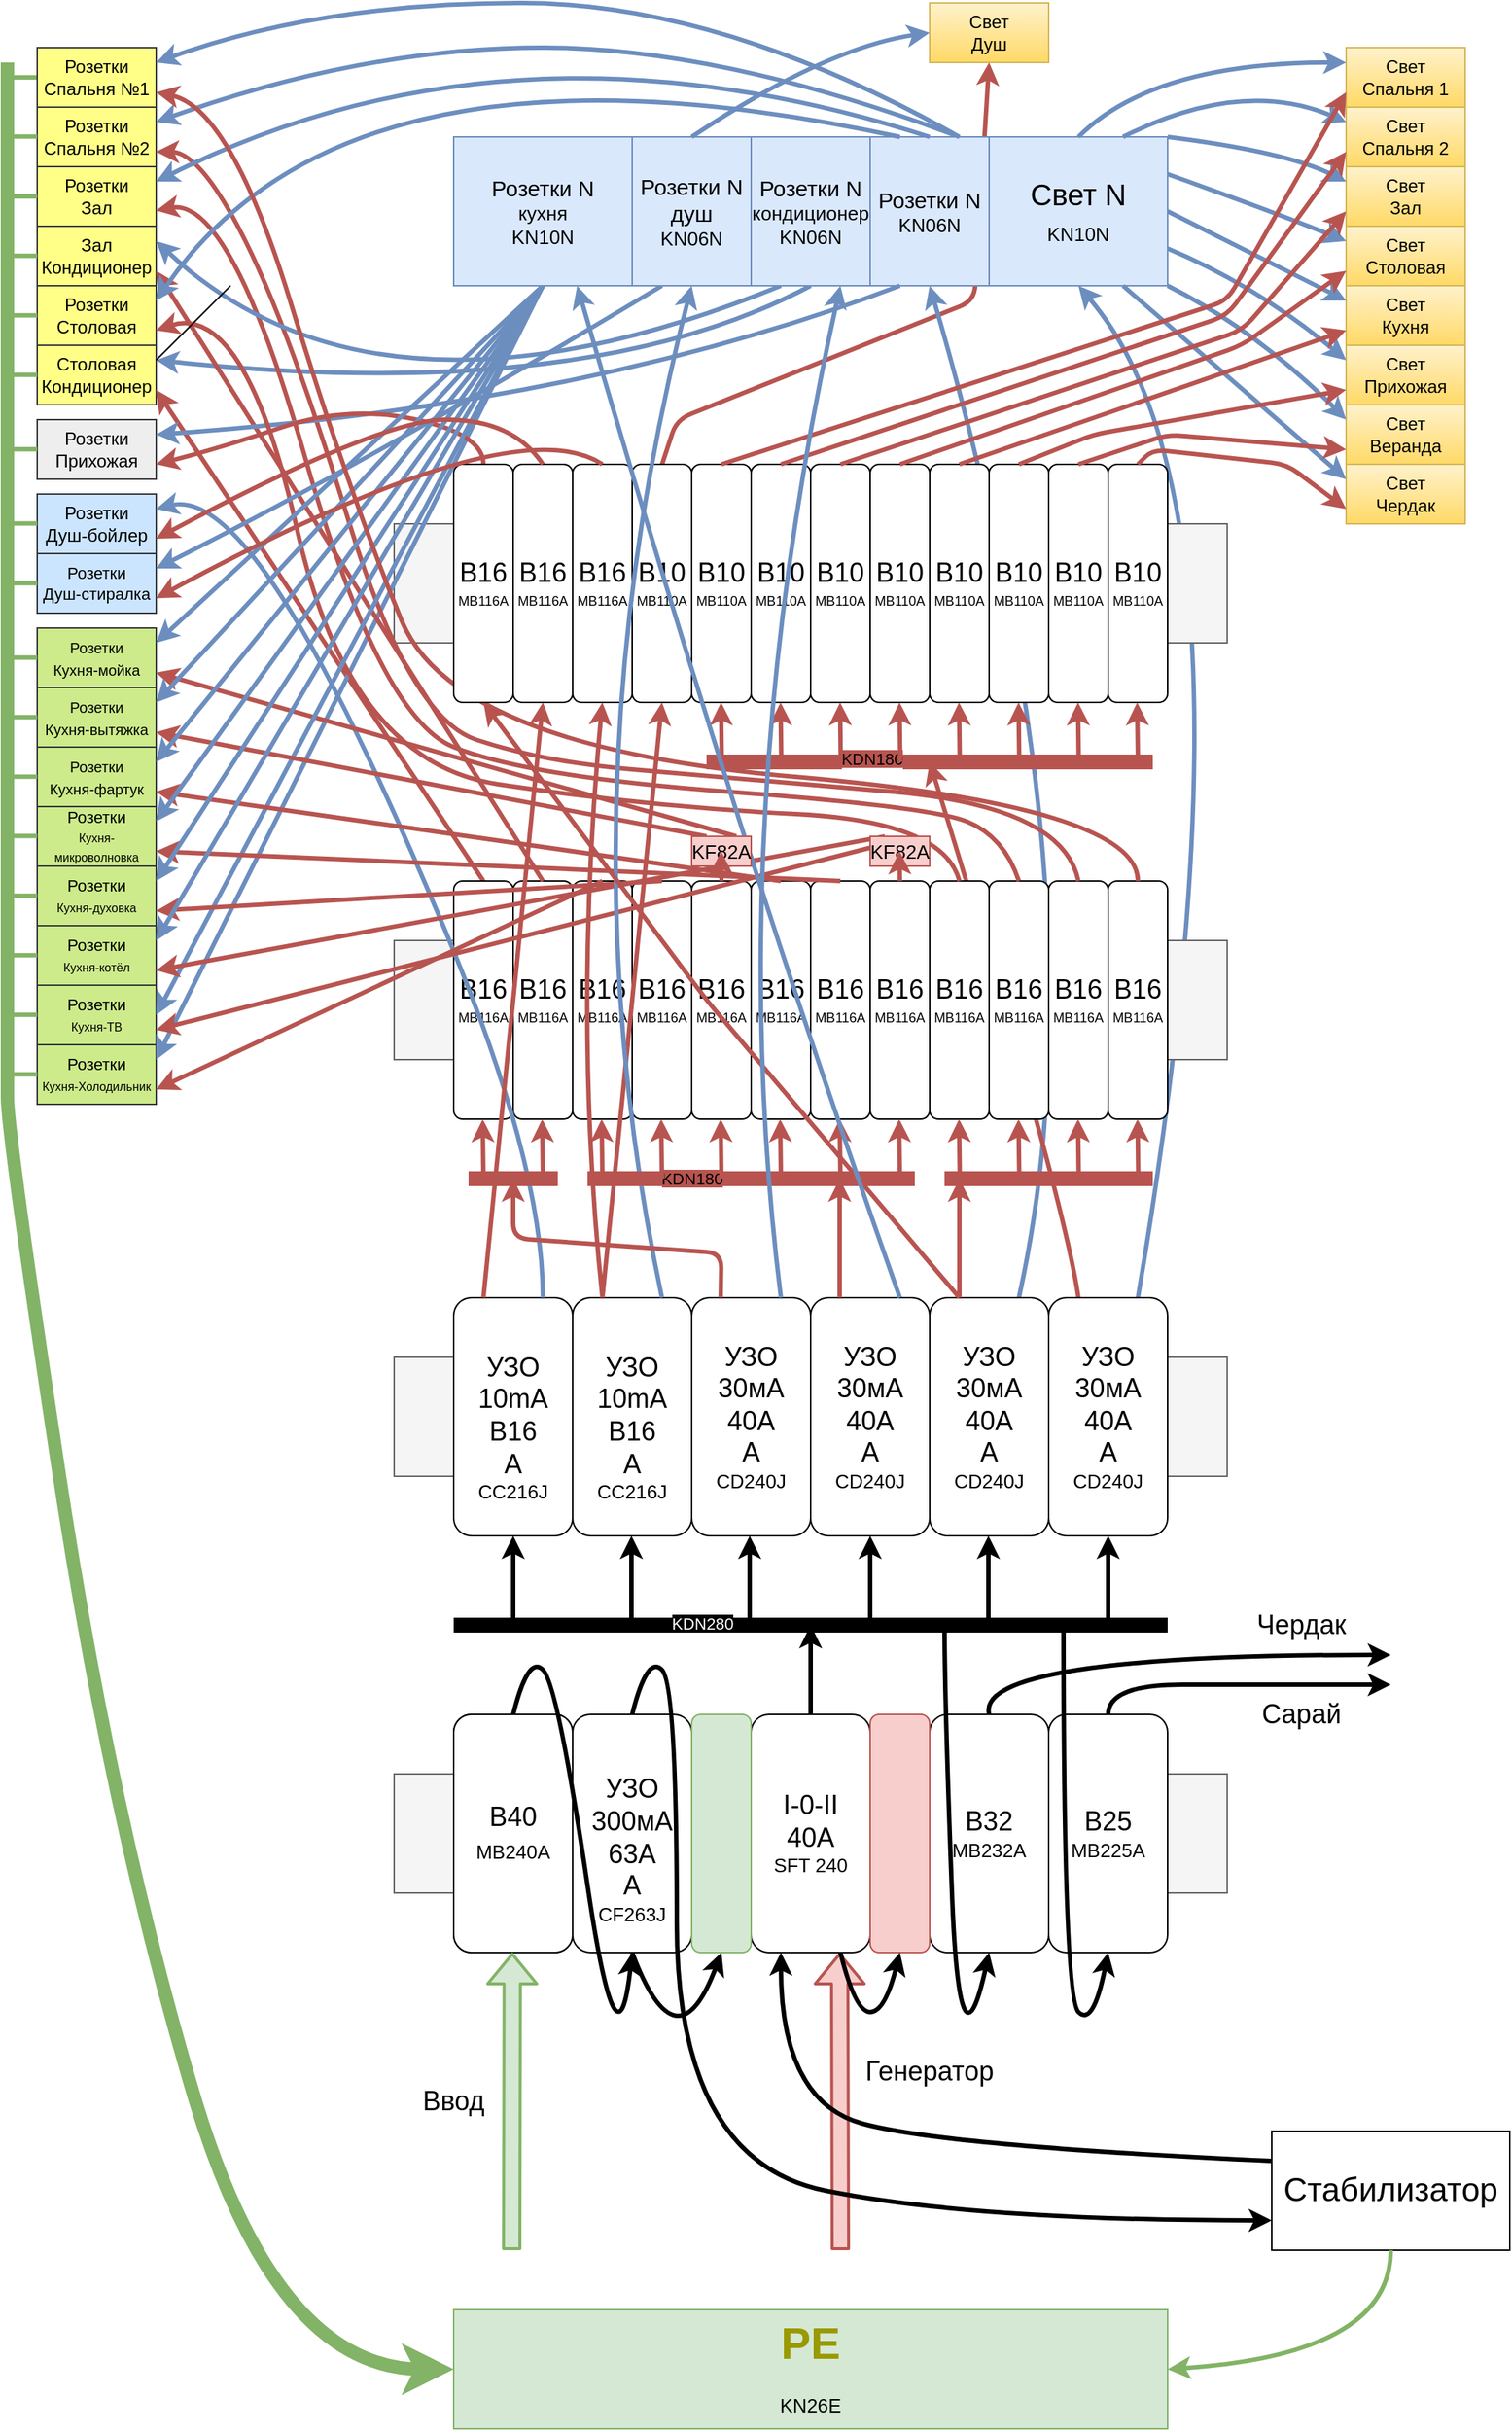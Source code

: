 <mxfile version="13.6.3" type="github">
  <diagram id="LkfhWpor7lDu-k25dBGM" name="Версия 2">
    <mxGraphModel dx="1389" dy="1404" grid="1" gridSize="10" guides="1" tooltips="1" connect="1" arrows="1" fold="1" page="1" pageScale="1" pageWidth="1169" pageHeight="1654" math="0" shadow="0">
      <root>
        <mxCell id="1T-89taB87COxcUD3kPp-0" />
        <mxCell id="1T-89taB87COxcUD3kPp-1" parent="1T-89taB87COxcUD3kPp-0" />
        <mxCell id="nQWJmpluUFZDyjNe52Zx-113" value="" style="endArrow=classic;html=1;strokeWidth=3;entryX=0.5;entryY=1;entryDx=0;entryDy=0;fillColor=#f8cecc;strokeColor=#b85450;" parent="1T-89taB87COxcUD3kPp-1" target="tsX-wB04UhycCPOWPUZV-16" edge="1">
          <mxGeometry width="50" height="50" relative="1" as="geometry">
            <mxPoint x="460.08" y="320" as="sourcePoint" />
            <mxPoint x="459.58" y="280" as="targetPoint" />
            <Array as="points">
              <mxPoint x="470" y="290" />
              <mxPoint x="670" y="210" />
            </Array>
          </mxGeometry>
        </mxCell>
        <mxCell id="nQWJmpluUFZDyjNe52Zx-108" value="" style="curved=1;endArrow=classic;html=1;strokeWidth=3;fillColor=#dae8fc;strokeColor=#6c8ebf;exitX=0.75;exitY=0;exitDx=0;exitDy=0;entryX=0.5;entryY=1;entryDx=0;entryDy=0;" parent="1T-89taB87COxcUD3kPp-1" source="nQWJmpluUFZDyjNe52Zx-0" target="tsX-wB04UhycCPOWPUZV-2" edge="1">
          <mxGeometry width="50" height="50" relative="1" as="geometry">
            <mxPoint x="790" y="890" as="sourcePoint" />
            <mxPoint x="770" y="210" as="targetPoint" />
            <Array as="points">
              <mxPoint x="760" y="610" />
            </Array>
          </mxGeometry>
        </mxCell>
        <mxCell id="tsX-wB04UhycCPOWPUZV-1" value="" style="curved=1;endArrow=classic;html=1;strokeWidth=3;fillColor=#f8cecc;strokeColor=#b85450;exitX=0.25;exitY=0;exitDx=0;exitDy=0;" parent="1T-89taB87COxcUD3kPp-1" source="gXGEx_JHsCBYrGABIQa0-3" edge="1">
          <mxGeometry width="50" height="50" relative="1" as="geometry">
            <mxPoint x="500" y="960" as="sourcePoint" />
            <mxPoint x="640" y="520" as="targetPoint" />
            <Array as="points">
              <mxPoint x="730" y="810" />
            </Array>
          </mxGeometry>
        </mxCell>
        <mxCell id="gXGEx_JHsCBYrGABIQa0-18" value="" style="shape=flexArrow;endArrow=classic;html=1;strokeWidth=2;fillColor=#f8cecc;strokeColor=#b85450;" parent="1T-89taB87COxcUD3kPp-1" edge="1">
          <mxGeometry width="50" height="50" relative="1" as="geometry">
            <mxPoint x="580" y="1520" as="sourcePoint" />
            <mxPoint x="579.5" y="1320" as="targetPoint" />
          </mxGeometry>
        </mxCell>
        <mxCell id="tsX-wB04UhycCPOWPUZV-8" value="" style="curved=1;endArrow=classic;html=1;strokeWidth=3;fillColor=#dae8fc;strokeColor=#6c8ebf;exitX=0.75;exitY=0;exitDx=0;exitDy=0;entryX=0.5;entryY=1;entryDx=0;entryDy=0;" parent="1T-89taB87COxcUD3kPp-1" source="gXGEx_JHsCBYrGABIQa0-3" target="tsX-wB04UhycCPOWPUZV-4" edge="1">
          <mxGeometry width="50" height="50" relative="1" as="geometry">
            <mxPoint x="863.24" y="870" as="sourcePoint" />
            <mxPoint x="850.005" y="470" as="targetPoint" />
            <Array as="points">
              <mxPoint x="870" y="350" />
            </Array>
          </mxGeometry>
        </mxCell>
        <mxCell id="tsX-wB04UhycCPOWPUZV-14" value="" style="rounded=0;whiteSpace=wrap;html=1;fillColor=#f5f5f5;strokeColor=#666666;fontColor=#333333;" parent="1T-89taB87COxcUD3kPp-1" vertex="1">
          <mxGeometry x="280" y="360" width="560" height="80" as="geometry" />
        </mxCell>
        <mxCell id="tsX-wB04UhycCPOWPUZV-13" value="" style="rounded=0;whiteSpace=wrap;html=1;fillColor=#f5f5f5;strokeColor=#666666;fontColor=#333333;" parent="1T-89taB87COxcUD3kPp-1" vertex="1">
          <mxGeometry x="280" y="640" width="560" height="80" as="geometry" />
        </mxCell>
        <mxCell id="tsX-wB04UhycCPOWPUZV-12" value="" style="rounded=0;whiteSpace=wrap;html=1;fillColor=#f5f5f5;strokeColor=#666666;fontColor=#333333;" parent="1T-89taB87COxcUD3kPp-1" vertex="1">
          <mxGeometry x="280" y="920" width="560" height="80" as="geometry" />
        </mxCell>
        <mxCell id="tsX-wB04UhycCPOWPUZV-11" value="" style="rounded=0;whiteSpace=wrap;html=1;fillColor=#f5f5f5;strokeColor=#666666;fontColor=#333333;" parent="1T-89taB87COxcUD3kPp-1" vertex="1">
          <mxGeometry x="280" y="1200" width="560" height="80" as="geometry" />
        </mxCell>
        <mxCell id="gXGEx_JHsCBYrGABIQa0-0" value="" style="rounded=1;whiteSpace=wrap;html=1;" parent="1T-89taB87COxcUD3kPp-1" vertex="1">
          <mxGeometry x="320" y="1160" width="80" height="160" as="geometry" />
        </mxCell>
        <mxCell id="gXGEx_JHsCBYrGABIQa0-1" value="&lt;div style=&quot;font-size: 18px&quot;&gt;&lt;font style=&quot;font-size: 18px&quot;&gt;&lt;b&gt;&lt;font style=&quot;font-size: 18px&quot;&gt;&lt;br&gt;&lt;/font&gt;&lt;/b&gt;&lt;/font&gt;&lt;/div&gt;&lt;div style=&quot;font-size: 18px&quot;&gt;&lt;font style=&quot;font-size: 18px&quot;&gt;&lt;font style=&quot;font-size: 18px&quot;&gt;УЗО&lt;/font&gt;&lt;/font&gt;&lt;/div&gt;&lt;div style=&quot;font-size: 18px&quot;&gt;&lt;font style=&quot;font-size: 18px&quot;&gt;&lt;font style=&quot;font-size: 18px&quot;&gt;300мА&lt;/font&gt;&lt;/font&gt;&lt;/div&gt;&lt;div style=&quot;font-size: 18px&quot;&gt;&lt;font style=&quot;font-size: 18px&quot;&gt;&lt;font style=&quot;font-size: 18px&quot;&gt;63А&lt;/font&gt;&lt;/font&gt;&lt;/div&gt;&lt;div style=&quot;font-size: 18px&quot;&gt;&lt;font style=&quot;font-size: 18px&quot;&gt;&lt;font style=&quot;font-size: 18px&quot;&gt;А&lt;/font&gt;&lt;/font&gt;&lt;br&gt;&lt;/div&gt;&lt;div&gt;&lt;span style=&quot;font-size: 13px ; color: #000000 ; font-weight: normal ; text-decoration: none ; font-family: &amp;#34;arial&amp;#34; ; font-style: normal&quot;&gt;CF263J&lt;/span&gt;&lt;/div&gt;" style="rounded=1;whiteSpace=wrap;html=1;" parent="1T-89taB87COxcUD3kPp-1" vertex="1">
          <mxGeometry x="400" y="1160" width="80" height="160" as="geometry" />
        </mxCell>
        <mxCell id="gXGEx_JHsCBYrGABIQa0-2" value="&lt;div style=&quot;font-size: 18px&quot;&gt;&lt;span style=&quot;color: rgb(0 , 0 , 0) ; font-weight: normal ; text-decoration: none ; font-family: &amp;#34;arial&amp;#34; ; font-style: normal&quot;&gt;&lt;font style=&quot;font-size: 18px&quot;&gt;B32&lt;/font&gt;&lt;br&gt;&lt;/span&gt;&lt;/div&gt;&lt;div&gt;&lt;span style=&quot;font-size: 13px ; color: #000000 ; font-weight: normal ; text-decoration: none ; font-family: &amp;#34;arial&amp;#34; ; font-style: normal&quot;&gt; MB232A&lt;/span&gt;&lt;/div&gt;" style="rounded=1;whiteSpace=wrap;html=1;" parent="1T-89taB87COxcUD3kPp-1" vertex="1">
          <mxGeometry x="640" y="1160" width="80" height="160" as="geometry" />
        </mxCell>
        <mxCell id="gXGEx_JHsCBYrGABIQa0-3" value="&lt;div style=&quot;font-size: 18px&quot;&gt;&lt;font style=&quot;font-size: 18px&quot;&gt;&lt;span style=&quot;color: rgb(0 , 0 , 0) ; font-weight: normal ; text-decoration: none ; font-family: &amp;#34;arial&amp;#34; ; font-style: normal&quot;&gt;УЗО&lt;/span&gt;&lt;/font&gt;&lt;/div&gt;&lt;div style=&quot;font-size: 18px&quot;&gt;&lt;font style=&quot;font-size: 18px&quot;&gt;&lt;span style=&quot;color: rgb(0 , 0 , 0) ; font-weight: normal ; text-decoration: none ; font-family: &amp;#34;arial&amp;#34; ; font-style: normal&quot;&gt;30мА&lt;/span&gt;&lt;/font&gt;&lt;/div&gt;&lt;div style=&quot;font-size: 18px&quot;&gt;&lt;font style=&quot;font-size: 18px&quot;&gt;&lt;span style=&quot;color: rgb(0 , 0 , 0) ; font-weight: normal ; text-decoration: none ; font-family: &amp;#34;arial&amp;#34; ; font-style: normal&quot;&gt;40А&lt;/span&gt;&lt;/font&gt;&lt;/div&gt;&lt;div style=&quot;font-size: 18px&quot;&gt;&lt;span style=&quot;color: rgb(0 , 0 , 0) ; font-weight: normal ; text-decoration: none ; font-family: &amp;#34;arial&amp;#34; ; font-style: normal&quot;&gt;&lt;font style=&quot;font-size: 18px&quot;&gt;А&lt;/font&gt;&lt;br&gt;&lt;/span&gt;&lt;/div&gt;&lt;div&gt;&lt;span style=&quot;font-size: 13px ; color: #000000 ; font-weight: normal ; text-decoration: none ; font-family: &amp;#34;arial&amp;#34; ; font-style: normal&quot;&gt;CD240J&lt;/span&gt;&lt;/div&gt;" style="rounded=1;whiteSpace=wrap;html=1;" parent="1T-89taB87COxcUD3kPp-1" vertex="1">
          <mxGeometry x="720" y="880" width="80" height="160" as="geometry" />
        </mxCell>
        <mxCell id="gXGEx_JHsCBYrGABIQa0-7" value="&lt;div&gt;&lt;font style=&quot;font-size: 18px&quot;&gt;B40&lt;/font&gt;&lt;br&gt;&lt;font style=&quot;font-size: 18px&quot;&gt;&lt;span style=&quot;font-size: 13px ; color: #000000 ; font-weight: normal ; text-decoration: none ; font-family: &amp;#34;arial&amp;#34; ; font-style: normal&quot;&gt;MB240A&lt;/span&gt;&lt;/font&gt;&lt;/div&gt;" style="rounded=1;whiteSpace=wrap;html=1;" parent="1T-89taB87COxcUD3kPp-1" vertex="1">
          <mxGeometry x="320" y="1160" width="80" height="160" as="geometry" />
        </mxCell>
        <mxCell id="gXGEx_JHsCBYrGABIQa0-9" value="&lt;div&gt;&lt;br&gt;&lt;/div&gt;&lt;div style=&quot;font-size: 18px&quot;&gt;&lt;font style=&quot;font-size: 18px&quot;&gt;УЗО&lt;/font&gt;&lt;br&gt;&lt;/div&gt;&lt;div style=&quot;font-size: 18px&quot;&gt;&lt;span style=&quot;color: rgb(0 , 0 , 0) ; font-weight: normal ; text-decoration: none ; font-family: &amp;#34;arial&amp;#34; ; font-style: normal&quot;&gt;&lt;font style=&quot;font-size: 18px&quot;&gt;10mA&lt;/font&gt;&lt;/span&gt;&lt;br&gt;&lt;span style=&quot;color: rgb(0 , 0 , 0) ; font-weight: normal ; text-decoration: none ; font-family: &amp;#34;arial&amp;#34; ; font-style: normal&quot;&gt;&lt;font style=&quot;font-size: 18px&quot;&gt;&lt;span style=&quot;color: rgb(0 , 0 , 0) ; font-weight: normal ; text-decoration: none ; font-family: &amp;#34;arial&amp;#34; ; font-style: normal&quot;&gt;B16&lt;/span&gt;&lt;/font&gt;&lt;/span&gt;&lt;/div&gt;&lt;div style=&quot;font-size: 18px&quot;&gt;&lt;span style=&quot;color: rgb(0 , 0 , 0) ; font-weight: normal ; text-decoration: none ; font-family: &amp;#34;arial&amp;#34; ; font-style: normal&quot;&gt;&lt;font style=&quot;font-size: 18px&quot;&gt;&lt;span style=&quot;color: rgb(0 , 0 , 0) ; font-weight: normal ; text-decoration: none ; font-family: &amp;#34;arial&amp;#34; ; font-style: normal&quot;&gt;А&lt;br&gt;&lt;/span&gt;&lt;/font&gt;&lt;/span&gt;&lt;/div&gt;&lt;div&gt;&lt;span style=&quot;font-size: 13px ; color: #000000 ; font-weight: normal ; text-decoration: none ; font-family: &amp;#34;arial&amp;#34; ; font-style: normal&quot;&gt;CC216J&lt;/span&gt;&lt;br&gt;&lt;span style=&quot;font-size: 13px ; color: #000000 ; font-weight: normal ; text-decoration: none ; font-family: &amp;#34;arial&amp;#34; ; font-style: normal&quot;&gt;&lt;/span&gt;&lt;/div&gt;" style="rounded=1;whiteSpace=wrap;html=1;" parent="1T-89taB87COxcUD3kPp-1" vertex="1">
          <mxGeometry x="320" y="880" width="80" height="160" as="geometry" />
        </mxCell>
        <mxCell id="gXGEx_JHsCBYrGABIQa0-10" value="&lt;div style=&quot;font-size: 18px&quot;&gt;&lt;span style=&quot;color: rgb(0 , 0 , 0) ; font-weight: normal ; text-decoration: none ; font-family: &amp;#34;arial&amp;#34; ; font-style: normal&quot;&gt;I-0-II&lt;br&gt;&lt;/span&gt;&lt;/div&gt;&lt;div style=&quot;font-size: 18px&quot;&gt;&lt;span style=&quot;color: rgb(0 , 0 , 0) ; font-weight: normal ; text-decoration: none ; font-family: &amp;#34;arial&amp;#34; ; font-style: normal&quot;&gt;40A&lt;br&gt;&lt;/span&gt;&lt;/div&gt;&lt;div&gt;&lt;span style=&quot;font-size: 13px ; color: #000000 ; font-weight: normal ; text-decoration: none ; font-family: &amp;#34;arial&amp;#34; ; font-style: normal&quot;&gt;SFT 240&lt;/span&gt;&lt;/div&gt;" style="rounded=1;whiteSpace=wrap;html=1;" parent="1T-89taB87COxcUD3kPp-1" vertex="1">
          <mxGeometry x="520" y="1160" width="80" height="160" as="geometry" />
        </mxCell>
        <mxCell id="gXGEx_JHsCBYrGABIQa0-11" value="&lt;div style=&quot;font-size: 18px&quot;&gt;&lt;span style=&quot;color: rgb(0 , 0 , 0) ; font-weight: normal ; text-decoration: none ; font-family: &amp;#34;arial&amp;#34; ; font-style: normal&quot;&gt;&lt;font style=&quot;font-size: 18px&quot;&gt;B25&lt;/font&gt;&lt;br&gt;&lt;/span&gt;&lt;/div&gt;&lt;div&gt;&lt;span style=&quot;font-size: 13px ; color: #000000 ; font-weight: normal ; text-decoration: none ; font-family: &amp;#34;arial&amp;#34; ; font-style: normal&quot;&gt;MB225A&lt;/span&gt;&lt;/div&gt;" style="rounded=1;whiteSpace=wrap;html=1;" parent="1T-89taB87COxcUD3kPp-1" vertex="1">
          <mxGeometry x="720" y="1160" width="80" height="160" as="geometry" />
        </mxCell>
        <mxCell id="gXGEx_JHsCBYrGABIQa0-12" value="" style="rounded=1;whiteSpace=wrap;html=1;fillColor=#d5e8d4;strokeColor=#82b366;" parent="1T-89taB87COxcUD3kPp-1" vertex="1">
          <mxGeometry x="480" y="1160" width="40" height="160" as="geometry" />
        </mxCell>
        <mxCell id="gXGEx_JHsCBYrGABIQa0-13" value="" style="rounded=1;whiteSpace=wrap;html=1;fillColor=#f8cecc;strokeColor=#b85450;" parent="1T-89taB87COxcUD3kPp-1" vertex="1">
          <mxGeometry x="600" y="1160" width="40" height="160" as="geometry" />
        </mxCell>
        <mxCell id="gXGEx_JHsCBYrGABIQa0-14" value="" style="shape=flexArrow;endArrow=classic;html=1;strokeWidth=2;fillColor=#d5e8d4;strokeColor=#82b366;" parent="1T-89taB87COxcUD3kPp-1" edge="1">
          <mxGeometry width="50" height="50" relative="1" as="geometry">
            <mxPoint x="359" y="1520" as="sourcePoint" />
            <mxPoint x="359.41" y="1320" as="targetPoint" />
          </mxGeometry>
        </mxCell>
        <mxCell id="gXGEx_JHsCBYrGABIQa0-15" value="" style="curved=1;endArrow=classic;html=1;strokeWidth=3;exitX=0.5;exitY=0;exitDx=0;exitDy=0;entryX=0.5;entryY=1;entryDx=0;entryDy=0;" parent="1T-89taB87COxcUD3kPp-1" source="gXGEx_JHsCBYrGABIQa0-7" target="gXGEx_JHsCBYrGABIQa0-1" edge="1">
          <mxGeometry width="50" height="50" relative="1" as="geometry">
            <mxPoint x="600" y="1230" as="sourcePoint" />
            <mxPoint x="650" y="1180" as="targetPoint" />
            <Array as="points">
              <mxPoint x="370" y="1120" />
              <mxPoint x="390" y="1140" />
              <mxPoint x="430" y="1410" />
            </Array>
          </mxGeometry>
        </mxCell>
        <mxCell id="gXGEx_JHsCBYrGABIQa0-16" value="" style="curved=1;endArrow=classic;html=1;strokeWidth=3;exitX=0.5;exitY=0;exitDx=0;exitDy=0;entryX=0;entryY=0.75;entryDx=0;entryDy=0;" parent="1T-89taB87COxcUD3kPp-1" target="tsX-wB04UhycCPOWPUZV-39" edge="1">
          <mxGeometry width="50" height="50" relative="1" as="geometry">
            <mxPoint x="440.0" y="1160" as="sourcePoint" />
            <mxPoint x="520.0" y="1320" as="targetPoint" />
            <Array as="points">
              <mxPoint x="450" y="1120" />
              <mxPoint x="470" y="1140" />
              <mxPoint x="470" y="1460" />
              <mxPoint x="670" y="1500" />
            </Array>
          </mxGeometry>
        </mxCell>
        <mxCell id="gXGEx_JHsCBYrGABIQa0-17" value="" style="curved=1;endArrow=classic;html=1;strokeWidth=3;exitX=0.5;exitY=1;exitDx=0;exitDy=0;entryX=0.5;entryY=1;entryDx=0;entryDy=0;" parent="1T-89taB87COxcUD3kPp-1" source="gXGEx_JHsCBYrGABIQa0-1" target="gXGEx_JHsCBYrGABIQa0-12" edge="1">
          <mxGeometry width="50" height="50" relative="1" as="geometry">
            <mxPoint x="600" y="1230" as="sourcePoint" />
            <mxPoint x="650" y="1180" as="targetPoint" />
            <Array as="points">
              <mxPoint x="470" y="1400" />
            </Array>
          </mxGeometry>
        </mxCell>
        <mxCell id="gXGEx_JHsCBYrGABIQa0-19" value="" style="curved=1;endArrow=classic;html=1;strokeWidth=3;entryX=0.5;entryY=1;entryDx=0;entryDy=0;" parent="1T-89taB87COxcUD3kPp-1" target="gXGEx_JHsCBYrGABIQa0-13" edge="1">
          <mxGeometry width="50" height="50" relative="1" as="geometry">
            <mxPoint x="580.0" y="1320" as="sourcePoint" />
            <mxPoint x="650" y="1180" as="targetPoint" />
            <Array as="points">
              <mxPoint x="590" y="1360" />
              <mxPoint x="610" y="1360" />
            </Array>
          </mxGeometry>
        </mxCell>
        <mxCell id="gXGEx_JHsCBYrGABIQa0-20" value="" style="curved=1;endArrow=classic;html=1;strokeWidth=3;entryX=0.5;entryY=1;entryDx=0;entryDy=0;" parent="1T-89taB87COxcUD3kPp-1" target="gXGEx_JHsCBYrGABIQa0-2" edge="1">
          <mxGeometry width="50" height="50" relative="1" as="geometry">
            <mxPoint x="650.0" y="1100" as="sourcePoint" />
            <mxPoint x="660.0" y="1320" as="targetPoint" />
            <Array as="points">
              <mxPoint x="650" y="1150" />
              <mxPoint x="660" y="1410" />
            </Array>
          </mxGeometry>
        </mxCell>
        <mxCell id="gXGEx_JHsCBYrGABIQa0-21" value="" style="curved=1;endArrow=classic;html=1;strokeWidth=3;entryX=0.5;entryY=1;entryDx=0;entryDy=0;" parent="1T-89taB87COxcUD3kPp-1" target="gXGEx_JHsCBYrGABIQa0-11" edge="1">
          <mxGeometry width="50" height="50" relative="1" as="geometry">
            <mxPoint x="730.0" y="1100" as="sourcePoint" />
            <mxPoint x="630.0" y="1330" as="targetPoint" />
            <Array as="points">
              <mxPoint x="730" y="1350" />
              <mxPoint x="750" y="1370" />
            </Array>
          </mxGeometry>
        </mxCell>
        <mxCell id="gXGEx_JHsCBYrGABIQa0-22" value="" style="endArrow=none;html=1;strokeWidth=10;" parent="1T-89taB87COxcUD3kPp-1" edge="1">
          <mxGeometry width="50" height="50" relative="1" as="geometry">
            <mxPoint x="320" y="1100" as="sourcePoint" />
            <mxPoint x="800.0" y="1100" as="targetPoint" />
          </mxGeometry>
        </mxCell>
        <mxCell id="caf3lAcnGgKeYXmyDuDW-0" value="&lt;span style=&quot;background-color: rgb(0 , 0 , 0)&quot;&gt;&lt;font color=&quot;#FFFFFF&quot;&gt;KDN280&lt;/font&gt;&lt;/span&gt;" style="edgeLabel;html=1;align=center;verticalAlign=middle;resizable=0;points=[];" vertex="1" connectable="0" parent="gXGEx_JHsCBYrGABIQa0-22">
          <mxGeometry x="-0.304" y="1" relative="1" as="geometry">
            <mxPoint as="offset" />
          </mxGeometry>
        </mxCell>
        <mxCell id="gXGEx_JHsCBYrGABIQa0-23" value="" style="endArrow=classic;html=1;strokeWidth=3;exitX=0.5;exitY=0;exitDx=0;exitDy=0;" parent="1T-89taB87COxcUD3kPp-1" source="gXGEx_JHsCBYrGABIQa0-10" edge="1">
          <mxGeometry width="50" height="50" relative="1" as="geometry">
            <mxPoint x="600" y="1230" as="sourcePoint" />
            <mxPoint x="560.0" y="1100" as="targetPoint" />
          </mxGeometry>
        </mxCell>
        <mxCell id="gXGEx_JHsCBYrGABIQa0-24" value="" style="endArrow=classic;html=1;strokeWidth=3;entryX=0.5;entryY=1;entryDx=0;entryDy=0;" parent="1T-89taB87COxcUD3kPp-1" target="gXGEx_JHsCBYrGABIQa0-9" edge="1">
          <mxGeometry width="50" height="50" relative="1" as="geometry">
            <mxPoint x="360" y="1100" as="sourcePoint" />
            <mxPoint x="890.0" y="1110" as="targetPoint" />
          </mxGeometry>
        </mxCell>
        <mxCell id="gXGEx_JHsCBYrGABIQa0-25" value="" style="endArrow=classic;html=1;strokeWidth=3;entryX=0.5;entryY=1;entryDx=0;entryDy=0;" parent="1T-89taB87COxcUD3kPp-1" edge="1">
          <mxGeometry width="50" height="50" relative="1" as="geometry">
            <mxPoint x="760.0" y="1100" as="sourcePoint" />
            <mxPoint x="760.0" y="1040" as="targetPoint" />
          </mxGeometry>
        </mxCell>
        <mxCell id="gXGEx_JHsCBYrGABIQa0-30" value="" style="curved=1;endArrow=classic;html=1;strokeWidth=3;exitX=0.5;exitY=0;exitDx=0;exitDy=0;" parent="1T-89taB87COxcUD3kPp-1" source="gXGEx_JHsCBYrGABIQa0-11" edge="1">
          <mxGeometry width="50" height="50" relative="1" as="geometry">
            <mxPoint x="880" y="1160" as="sourcePoint" />
            <mxPoint x="950" y="1140" as="targetPoint" />
            <Array as="points">
              <mxPoint x="760" y="1140" />
              <mxPoint x="860" y="1140" />
              <mxPoint x="910" y="1140" />
            </Array>
          </mxGeometry>
        </mxCell>
        <mxCell id="gXGEx_JHsCBYrGABIQa0-31" value="" style="curved=1;endArrow=classic;html=1;strokeWidth=3;exitX=0.5;exitY=0;exitDx=0;exitDy=0;" parent="1T-89taB87COxcUD3kPp-1" source="gXGEx_JHsCBYrGABIQa0-2" edge="1">
          <mxGeometry width="50" height="50" relative="1" as="geometry">
            <mxPoint x="690.0" y="1170" as="sourcePoint" />
            <mxPoint x="950.0" y="1120" as="targetPoint" />
            <Array as="points">
              <mxPoint x="670" y="1120" />
            </Array>
          </mxGeometry>
        </mxCell>
        <mxCell id="gXGEx_JHsCBYrGABIQa0-32" value="&lt;font style=&quot;font-size: 18px&quot;&gt;Ввод&lt;/font&gt;" style="text;html=1;strokeColor=none;fillColor=none;align=center;verticalAlign=middle;whiteSpace=wrap;rounded=0;" parent="1T-89taB87COxcUD3kPp-1" vertex="1">
          <mxGeometry x="300" y="1410" width="40" height="20" as="geometry" />
        </mxCell>
        <mxCell id="gXGEx_JHsCBYrGABIQa0-33" value="&lt;font style=&quot;font-size: 18px&quot;&gt;Генератор&lt;/font&gt;" style="text;html=1;strokeColor=none;fillColor=none;align=center;verticalAlign=middle;whiteSpace=wrap;rounded=0;" parent="1T-89taB87COxcUD3kPp-1" vertex="1">
          <mxGeometry x="600" y="1390" width="80" height="20" as="geometry" />
        </mxCell>
        <mxCell id="gXGEx_JHsCBYrGABIQa0-34" value="&lt;font style=&quot;font-size: 18px&quot;&gt;Сарай&lt;/font&gt;" style="text;html=1;strokeColor=none;fillColor=none;align=center;verticalAlign=middle;whiteSpace=wrap;rounded=0;" parent="1T-89taB87COxcUD3kPp-1" vertex="1">
          <mxGeometry x="850" y="1150" width="80" height="20" as="geometry" />
        </mxCell>
        <mxCell id="gXGEx_JHsCBYrGABIQa0-35" value="&lt;font style=&quot;font-size: 18px&quot;&gt;Чердак&lt;/font&gt;" style="text;html=1;strokeColor=none;fillColor=none;align=center;verticalAlign=middle;whiteSpace=wrap;rounded=0;" parent="1T-89taB87COxcUD3kPp-1" vertex="1">
          <mxGeometry x="850" y="1090" width="80" height="20" as="geometry" />
        </mxCell>
        <mxCell id="gXGEx_JHsCBYrGABIQa0-36" value="&lt;font color=&quot;#999900&quot;&gt;&lt;b&gt;&lt;font style=&quot;font-size: 30px&quot;&gt;PE &lt;/font&gt;&lt;/b&gt;&lt;/font&gt;&lt;br&gt;&lt;div&gt;&lt;font color=&quot;#999900&quot;&gt;&lt;b&gt;&lt;font style=&quot;font-size: 30px&quot;&gt;&lt;span style=&quot;font-size: 13px ; color: #000000 ; font-weight: normal ; text-decoration: none ; font-family: &amp;#34;arial&amp;#34; ; font-style: normal&quot;&gt;KN26E&lt;/span&gt;&lt;/font&gt;&lt;/b&gt;&lt;/font&gt;&lt;/div&gt;" style="rounded=0;whiteSpace=wrap;html=1;fillColor=#d5e8d4;strokeColor=#82b366;" parent="1T-89taB87COxcUD3kPp-1" vertex="1">
          <mxGeometry x="320" y="1560" width="480" height="80" as="geometry" />
        </mxCell>
        <mxCell id="tsX-wB04UhycCPOWPUZV-0" value="&lt;div&gt;&lt;span style=&quot;font-size: 13px ; color: #000000 ; font-weight: normal ; text-decoration: none ; font-family: &amp;#34;arial&amp;#34; ; font-style: normal&quot;&gt;&lt;font style=&quot;font-size: 18px&quot;&gt;B10&lt;/font&gt;&lt;br&gt;&lt;/span&gt;&lt;/div&gt;&lt;div&gt;&lt;font size=&quot;1&quot;&gt;&lt;span style=&quot;font-size: 9px ; color: rgb(0 , 0 , 0) ; font-weight: normal ; text-decoration: none ; font-family: &amp;#34;arial&amp;#34; ; font-style: normal&quot;&gt;MB110A&lt;/span&gt;&lt;/font&gt;&lt;/div&gt;" style="rounded=1;whiteSpace=wrap;html=1;" parent="1T-89taB87COxcUD3kPp-1" vertex="1">
          <mxGeometry x="760" y="320" width="40" height="160" as="geometry" />
        </mxCell>
        <mxCell id="tsX-wB04UhycCPOWPUZV-2" value="&lt;div style=&quot;font-size: 15px&quot;&gt;&lt;font style=&quot;font-size: 15px&quot;&gt;Розетки N&lt;/font&gt;&lt;/div&gt;&lt;div style=&quot;font-size: 13px&quot;&gt;&lt;font style=&quot;font-size: 13px&quot;&gt;KN06N&lt;br&gt;&lt;/font&gt;&lt;/div&gt;" style="rounded=0;whiteSpace=wrap;html=1;fillColor=#dae8fc;strokeColor=#6c8ebf;" parent="1T-89taB87COxcUD3kPp-1" vertex="1">
          <mxGeometry x="600" y="100" width="80" height="100" as="geometry" />
        </mxCell>
        <mxCell id="tsX-wB04UhycCPOWPUZV-4" value="&lt;div&gt;&lt;font style=&quot;font-size: 20px&quot;&gt;Свет N&lt;/font&gt;&lt;br&gt;&lt;font style=&quot;font-size: 20px&quot;&gt;&lt;span style=&quot;font-size: 13px ; color: #000000 ; font-weight: normal ; text-decoration: none ; font-family: &amp;#34;arial&amp;#34; ; font-style: normal&quot;&gt;KN10N&lt;/span&gt;&lt;/font&gt;&lt;/div&gt;" style="rounded=0;whiteSpace=wrap;html=1;fillColor=#dae8fc;strokeColor=#6c8ebf;" parent="1T-89taB87COxcUD3kPp-1" vertex="1">
          <mxGeometry x="680" y="100" width="120" height="100" as="geometry" />
        </mxCell>
        <mxCell id="tsX-wB04UhycCPOWPUZV-15" value="&lt;div&gt;Свет&lt;/div&gt;&lt;div&gt;Спальня 1&lt;br&gt;&lt;/div&gt;" style="rounded=0;whiteSpace=wrap;html=1;fillColor=#fff2cc;strokeColor=#d6b656;gradientColor=#ffd966;" parent="1T-89taB87COxcUD3kPp-1" vertex="1">
          <mxGeometry x="920" y="40" width="80" height="40" as="geometry" />
        </mxCell>
        <mxCell id="tsX-wB04UhycCPOWPUZV-16" value="&lt;div&gt;Свет&lt;/div&gt;&lt;div&gt;Душ&lt;br&gt;&lt;/div&gt;" style="rounded=0;whiteSpace=wrap;html=1;fillColor=#fff2cc;strokeColor=#d6b656;gradientColor=#ffd966;" parent="1T-89taB87COxcUD3kPp-1" vertex="1">
          <mxGeometry x="640" y="10" width="80" height="40" as="geometry" />
        </mxCell>
        <mxCell id="caf3lAcnGgKeYXmyDuDW-7" style="edgeStyle=orthogonalEdgeStyle;rounded=0;orthogonalLoop=1;jettySize=auto;html=1;exitX=0;exitY=0.5;exitDx=0;exitDy=0;startArrow=none;startFill=0;endArrow=none;endFill=0;gradientColor=#97d077;fillColor=#d5e8d4;strokeColor=#82b366;strokeWidth=3;" edge="1" parent="1T-89taB87COxcUD3kPp-1" source="tsX-wB04UhycCPOWPUZV-17">
          <mxGeometry relative="1" as="geometry">
            <mxPoint x="20" y="60.118" as="targetPoint" />
          </mxGeometry>
        </mxCell>
        <mxCell id="tsX-wB04UhycCPOWPUZV-17" value="&lt;div&gt;Розетки&lt;/div&gt;&lt;div&gt;Спальня №1&lt;br&gt;&lt;/div&gt;" style="rounded=0;whiteSpace=wrap;html=1;fillColor=#ffff88;strokeColor=#36393d;" parent="1T-89taB87COxcUD3kPp-1" vertex="1">
          <mxGeometry x="40" y="40" width="80" height="40" as="geometry" />
        </mxCell>
        <mxCell id="tsX-wB04UhycCPOWPUZV-18" value="&lt;div&gt;Розетки&lt;/div&gt;&lt;div&gt;Зал&lt;br&gt;&lt;/div&gt;" style="rounded=0;whiteSpace=wrap;html=1;fillColor=#ffff88;strokeColor=#36393d;" parent="1T-89taB87COxcUD3kPp-1" vertex="1">
          <mxGeometry x="40" y="120" width="80" height="40" as="geometry" />
        </mxCell>
        <mxCell id="tsX-wB04UhycCPOWPUZV-19" value="&lt;div&gt;Розетки&lt;/div&gt;&lt;div&gt;Спальня №2&lt;br&gt;&lt;/div&gt;" style="rounded=0;whiteSpace=wrap;html=1;fillColor=#ffff88;strokeColor=#36393d;" parent="1T-89taB87COxcUD3kPp-1" vertex="1">
          <mxGeometry x="40" y="80" width="80" height="40" as="geometry" />
        </mxCell>
        <mxCell id="tsX-wB04UhycCPOWPUZV-20" value="&lt;div&gt;Розетки&lt;/div&gt;&lt;div&gt;Столовая&lt;br&gt;&lt;/div&gt;" style="rounded=0;whiteSpace=wrap;html=1;fillColor=#ffff88;strokeColor=#36393d;" parent="1T-89taB87COxcUD3kPp-1" vertex="1">
          <mxGeometry x="40" y="200" width="80" height="40" as="geometry" />
        </mxCell>
        <mxCell id="tsX-wB04UhycCPOWPUZV-21" value="&lt;div&gt;Розетки&lt;/div&gt;&lt;div&gt;Прихожая&lt;br&gt;&lt;/div&gt;" style="rounded=0;whiteSpace=wrap;html=1;fillColor=#eeeeee;strokeColor=#36393d;" parent="1T-89taB87COxcUD3kPp-1" vertex="1">
          <mxGeometry x="40" y="290" width="80" height="40" as="geometry" />
        </mxCell>
        <mxCell id="tsX-wB04UhycCPOWPUZV-22" value="&lt;div&gt;Розетки&lt;/div&gt;&lt;div&gt;Душ-бойлер&lt;br&gt;&lt;/div&gt;" style="rounded=0;whiteSpace=wrap;html=1;fillColor=#cce5ff;strokeColor=#36393d;" parent="1T-89taB87COxcUD3kPp-1" vertex="1">
          <mxGeometry x="40" y="340" width="80" height="40" as="geometry" />
        </mxCell>
        <mxCell id="tsX-wB04UhycCPOWPUZV-23" value="&lt;div style=&quot;font-size: 11px&quot;&gt;Розетки&lt;/div&gt;&lt;div style=&quot;font-size: 11px&quot;&gt;&lt;font style=&quot;font-size: 11px&quot;&gt;Душ-стиралка&lt;/font&gt;&lt;br&gt;&lt;/div&gt;" style="rounded=0;whiteSpace=wrap;html=1;fillColor=#cce5ff;strokeColor=#36393d;" parent="1T-89taB87COxcUD3kPp-1" vertex="1">
          <mxGeometry x="40" y="380" width="80" height="40" as="geometry" />
        </mxCell>
        <mxCell id="tsX-wB04UhycCPOWPUZV-24" value="&lt;div&gt;&lt;font style=&quot;font-size: 10px&quot;&gt;Розетки&lt;/font&gt;&lt;/div&gt;&lt;div&gt;&lt;font style=&quot;font-size: 10px&quot;&gt;Кухня-мойка&lt;br&gt;&lt;/font&gt;&lt;/div&gt;" style="rounded=0;whiteSpace=wrap;html=1;fillColor=#cdeb8b;strokeColor=#36393d;" parent="1T-89taB87COxcUD3kPp-1" vertex="1">
          <mxGeometry x="40" y="430" width="80" height="40" as="geometry" />
        </mxCell>
        <mxCell id="tsX-wB04UhycCPOWPUZV-25" value="&lt;div&gt;&lt;font style=&quot;font-size: 10px&quot;&gt;Розетки&lt;/font&gt;&lt;/div&gt;&lt;div&gt;&lt;font style=&quot;font-size: 10px&quot;&gt;Кухня-вытяжка&lt;br&gt;&lt;/font&gt;&lt;/div&gt;" style="rounded=0;whiteSpace=wrap;html=1;fillColor=#cdeb8b;strokeColor=#36393d;" parent="1T-89taB87COxcUD3kPp-1" vertex="1">
          <mxGeometry x="40" y="470" width="80" height="40" as="geometry" />
        </mxCell>
        <mxCell id="tsX-wB04UhycCPOWPUZV-26" value="&lt;div&gt;&lt;font style=&quot;font-size: 10px&quot;&gt;Розетки&lt;/font&gt;&lt;/div&gt;&lt;div&gt;&lt;font style=&quot;font-size: 10px&quot;&gt;Кухня-фартук&lt;br&gt;&lt;/font&gt;&lt;/div&gt;" style="rounded=0;whiteSpace=wrap;html=1;fillColor=#cdeb8b;strokeColor=#36393d;" parent="1T-89taB87COxcUD3kPp-1" vertex="1">
          <mxGeometry x="40" y="510" width="80" height="40" as="geometry" />
        </mxCell>
        <mxCell id="tsX-wB04UhycCPOWPUZV-27" value="&lt;div style=&quot;font-size: 11px&quot;&gt;&lt;font style=&quot;font-size: 11px&quot;&gt;Розетки&lt;/font&gt;&lt;/div&gt;&lt;div style=&quot;font-size: 11px&quot;&gt;&lt;font style=&quot;font-size: 11px&quot;&gt;&lt;font style=&quot;font-size: 8px&quot;&gt;Кухня-микроволновка&lt;/font&gt;&lt;br&gt;&lt;/font&gt;&lt;/div&gt;" style="rounded=0;whiteSpace=wrap;html=1;fillColor=#cdeb8b;strokeColor=#36393d;" parent="1T-89taB87COxcUD3kPp-1" vertex="1">
          <mxGeometry x="40" y="550" width="80" height="40" as="geometry" />
        </mxCell>
        <mxCell id="tsX-wB04UhycCPOWPUZV-28" value="&lt;div style=&quot;font-size: 11px&quot;&gt;&lt;font style=&quot;font-size: 11px&quot;&gt;Розетки&lt;/font&gt;&lt;/div&gt;&lt;div style=&quot;font-size: 11px&quot;&gt;&lt;font style=&quot;font-size: 11px&quot;&gt;&lt;font style=&quot;font-size: 8px&quot;&gt;Кухня-духовка&lt;/font&gt;&lt;br&gt;&lt;/font&gt;&lt;/div&gt;" style="rounded=0;whiteSpace=wrap;html=1;fillColor=#cdeb8b;strokeColor=#36393d;" parent="1T-89taB87COxcUD3kPp-1" vertex="1">
          <mxGeometry x="40" y="590" width="80" height="40" as="geometry" />
        </mxCell>
        <mxCell id="tsX-wB04UhycCPOWPUZV-29" value="&lt;div style=&quot;font-size: 11px&quot;&gt;&lt;font style=&quot;font-size: 11px&quot;&gt;Розетки&lt;/font&gt;&lt;/div&gt;&lt;div style=&quot;font-size: 11px&quot;&gt;&lt;font style=&quot;font-size: 11px&quot;&gt;&lt;font style=&quot;font-size: 8px&quot;&gt;Кухня-котёл&lt;/font&gt;&lt;br&gt;&lt;/font&gt;&lt;/div&gt;" style="rounded=0;whiteSpace=wrap;html=1;fillColor=#cdeb8b;strokeColor=#36393d;" parent="1T-89taB87COxcUD3kPp-1" vertex="1">
          <mxGeometry x="40" y="630" width="80" height="40" as="geometry" />
        </mxCell>
        <mxCell id="tsX-wB04UhycCPOWPUZV-30" value="&lt;div style=&quot;font-size: 11px&quot;&gt;&lt;font style=&quot;font-size: 11px&quot;&gt;Розетки&lt;/font&gt;&lt;/div&gt;&lt;div style=&quot;font-size: 11px&quot;&gt;&lt;font style=&quot;font-size: 11px&quot;&gt;&lt;font style=&quot;font-size: 8px&quot;&gt;Кухня-ТВ&lt;/font&gt;&lt;br&gt;&lt;/font&gt;&lt;/div&gt;" style="rounded=0;whiteSpace=wrap;html=1;fillColor=#cdeb8b;strokeColor=#36393d;" parent="1T-89taB87COxcUD3kPp-1" vertex="1">
          <mxGeometry x="40" y="670" width="80" height="40" as="geometry" />
        </mxCell>
        <mxCell id="tsX-wB04UhycCPOWPUZV-31" value="&lt;div style=&quot;font-size: 11px&quot;&gt;&lt;font style=&quot;font-size: 11px&quot;&gt;Розетки&lt;/font&gt;&lt;/div&gt;&lt;div style=&quot;font-size: 11px&quot;&gt;&lt;font style=&quot;font-size: 11px&quot;&gt;&lt;font style=&quot;font-size: 8px&quot;&gt;Кухня-Холодильник&lt;/font&gt;&lt;br&gt;&lt;/font&gt;&lt;/div&gt;" style="rounded=0;whiteSpace=wrap;html=1;fillColor=#cdeb8b;strokeColor=#36393d;" parent="1T-89taB87COxcUD3kPp-1" vertex="1">
          <mxGeometry x="40" y="710" width="80" height="40" as="geometry" />
        </mxCell>
        <mxCell id="tsX-wB04UhycCPOWPUZV-32" value="&lt;div&gt;Зал&lt;/div&gt;&lt;div&gt;Кондиционер&lt;br&gt;&lt;/div&gt;" style="rounded=0;whiteSpace=wrap;html=1;fillColor=#ffff88;strokeColor=#36393d;" parent="1T-89taB87COxcUD3kPp-1" vertex="1">
          <mxGeometry x="40" y="160" width="80" height="40" as="geometry" />
        </mxCell>
        <mxCell id="tsX-wB04UhycCPOWPUZV-33" value="&lt;div&gt;Столовая&lt;/div&gt;&lt;div&gt;Кондиционер&lt;br&gt;&lt;/div&gt;" style="rounded=0;whiteSpace=wrap;html=1;fillColor=#ffff88;strokeColor=#36393d;" parent="1T-89taB87COxcUD3kPp-1" vertex="1">
          <mxGeometry x="40" y="240" width="80" height="40" as="geometry" />
        </mxCell>
        <mxCell id="tsX-wB04UhycCPOWPUZV-34" value="" style="curved=1;endArrow=classic;html=1;strokeWidth=9;entryX=0;entryY=0.5;entryDx=0;entryDy=0;fillColor=#d5e8d4;strokeColor=#82b366;" parent="1T-89taB87COxcUD3kPp-1" target="gXGEx_JHsCBYrGABIQa0-36" edge="1">
          <mxGeometry width="50" height="50" relative="1" as="geometry">
            <mxPoint x="20" y="50" as="sourcePoint" />
            <mxPoint x="130" y="1180" as="targetPoint" />
            <Array as="points">
              <mxPoint x="20" y="720" />
              <mxPoint x="20" y="770" />
              <mxPoint x="90" y="1230" />
              <mxPoint x="200" y="1600" />
            </Array>
          </mxGeometry>
        </mxCell>
        <mxCell id="tsX-wB04UhycCPOWPUZV-36" value="" style="curved=1;endArrow=classic;html=1;strokeWidth=3;entryX=0;entryY=0.25;entryDx=0;entryDy=0;fillColor=#dae8fc;strokeColor=#6c8ebf;exitX=0.5;exitY=0;exitDx=0;exitDy=0;" parent="1T-89taB87COxcUD3kPp-1" source="tsX-wB04UhycCPOWPUZV-4" target="tsX-wB04UhycCPOWPUZV-15" edge="1">
          <mxGeometry width="50" height="50" relative="1" as="geometry">
            <mxPoint x="860" y="30" as="sourcePoint" />
            <mxPoint x="910" y="110" as="targetPoint" />
            <Array as="points">
              <mxPoint x="790" y="50" />
            </Array>
          </mxGeometry>
        </mxCell>
        <mxCell id="tsX-wB04UhycCPOWPUZV-37" value="" style="curved=1;endArrow=none;html=1;strokeWidth=3;exitX=1;exitY=0.75;exitDx=0;exitDy=0;fillColor=#f8cecc;strokeColor=#b85450;entryX=0.5;entryY=0;entryDx=0;entryDy=0;startArrow=classic;startFill=1;endFill=0;" parent="1T-89taB87COxcUD3kPp-1" source="tsX-wB04UhycCPOWPUZV-33" target="nQWJmpluUFZDyjNe52Zx-49" edge="1">
          <mxGeometry width="50" height="50" relative="1" as="geometry">
            <mxPoint x="310" y="240" as="sourcePoint" />
            <mxPoint x="160" y="270" as="targetPoint" />
            <Array as="points" />
          </mxGeometry>
        </mxCell>
        <mxCell id="tsX-wB04UhycCPOWPUZV-38" value="" style="curved=1;endArrow=none;html=1;strokeWidth=3;exitX=1;exitY=0.25;exitDx=0;exitDy=0;fillColor=#dae8fc;strokeColor=#6c8ebf;entryX=0.5;entryY=1;entryDx=0;entryDy=0;startArrow=classic;startFill=1;endFill=0;" parent="1T-89taB87COxcUD3kPp-1" source="tsX-wB04UhycCPOWPUZV-33" target="nQWJmpluUFZDyjNe52Zx-98" edge="1">
          <mxGeometry width="50" height="50" relative="1" as="geometry">
            <mxPoint x="610" y="250" as="sourcePoint" />
            <mxPoint x="160" y="250" as="targetPoint" />
            <Array as="points">
              <mxPoint x="410" y="280" />
            </Array>
          </mxGeometry>
        </mxCell>
        <mxCell id="tsX-wB04UhycCPOWPUZV-39" value="&lt;font style=&quot;font-size: 22px&quot;&gt;Стабилизатор&lt;/font&gt;" style="rounded=0;whiteSpace=wrap;html=1;" parent="1T-89taB87COxcUD3kPp-1" vertex="1">
          <mxGeometry x="870" y="1440" width="160" height="80" as="geometry" />
        </mxCell>
        <mxCell id="tsX-wB04UhycCPOWPUZV-40" value="" style="curved=1;endArrow=classic;html=1;strokeWidth=3;exitX=0;exitY=0.25;exitDx=0;exitDy=0;entryX=0.25;entryY=1;entryDx=0;entryDy=0;" parent="1T-89taB87COxcUD3kPp-1" source="tsX-wB04UhycCPOWPUZV-39" target="gXGEx_JHsCBYrGABIQa0-10" edge="1">
          <mxGeometry width="50" height="50" relative="1" as="geometry">
            <mxPoint x="740" y="1300" as="sourcePoint" />
            <mxPoint x="790" y="1250" as="targetPoint" />
            <Array as="points">
              <mxPoint x="650" y="1450" />
              <mxPoint x="540" y="1420" />
            </Array>
          </mxGeometry>
        </mxCell>
        <mxCell id="tsX-wB04UhycCPOWPUZV-43" value="" style="curved=1;endArrow=classic;html=1;strokeWidth=3;entryX=1;entryY=0.5;entryDx=0;entryDy=0;exitX=0.5;exitY=1;exitDx=0;exitDy=0;fillColor=#d5e8d4;strokeColor=#82b366;" parent="1T-89taB87COxcUD3kPp-1" source="tsX-wB04UhycCPOWPUZV-39" target="gXGEx_JHsCBYrGABIQa0-36" edge="1">
          <mxGeometry width="50" height="50" relative="1" as="geometry">
            <mxPoint x="670" y="1300" as="sourcePoint" />
            <mxPoint x="720" y="1250" as="targetPoint" />
            <Array as="points">
              <mxPoint x="950" y="1590" />
            </Array>
          </mxGeometry>
        </mxCell>
        <mxCell id="nQWJmpluUFZDyjNe52Zx-0" value="&lt;div style=&quot;font-size: 18px&quot;&gt;&lt;font style=&quot;font-size: 18px&quot;&gt;&lt;span style=&quot;color: rgb(0 , 0 , 0) ; font-weight: normal ; text-decoration: none ; font-family: &amp;#34;arial&amp;#34; ; font-style: normal&quot;&gt;УЗО&lt;/span&gt;&lt;/font&gt;&lt;/div&gt;&lt;div style=&quot;font-size: 18px&quot;&gt;&lt;font style=&quot;font-size: 18px&quot;&gt;&lt;span style=&quot;color: rgb(0 , 0 , 0) ; font-weight: normal ; text-decoration: none ; font-family: &amp;#34;arial&amp;#34; ; font-style: normal&quot;&gt;30мА&lt;/span&gt;&lt;/font&gt;&lt;/div&gt;&lt;div style=&quot;font-size: 18px&quot;&gt;&lt;font style=&quot;font-size: 18px&quot;&gt;&lt;span style=&quot;color: rgb(0 , 0 , 0) ; font-weight: normal ; text-decoration: none ; font-family: &amp;#34;arial&amp;#34; ; font-style: normal&quot;&gt;40А&lt;/span&gt;&lt;/font&gt;&lt;/div&gt;&lt;div style=&quot;font-size: 18px&quot;&gt;&lt;span style=&quot;color: rgb(0 , 0 , 0) ; font-weight: normal ; text-decoration: none ; font-family: &amp;#34;arial&amp;#34; ; font-style: normal&quot;&gt;&lt;font style=&quot;font-size: 18px&quot;&gt;А&lt;/font&gt;&lt;br&gt;&lt;/span&gt;&lt;/div&gt;&lt;div&gt;&lt;span style=&quot;font-size: 13px ; color: #000000 ; font-weight: normal ; text-decoration: none ; font-family: &amp;#34;arial&amp;#34; ; font-style: normal&quot;&gt;CD240J&lt;/span&gt;&lt;/div&gt;" style="rounded=1;whiteSpace=wrap;html=1;" parent="1T-89taB87COxcUD3kPp-1" vertex="1">
          <mxGeometry x="640" y="880" width="80" height="160" as="geometry" />
        </mxCell>
        <mxCell id="nQWJmpluUFZDyjNe52Zx-1" value="&lt;div style=&quot;font-size: 18px&quot;&gt;&lt;font style=&quot;font-size: 18px&quot;&gt;&lt;span style=&quot;color: rgb(0 , 0 , 0) ; font-weight: normal ; text-decoration: none ; font-family: &amp;#34;arial&amp;#34; ; font-style: normal&quot;&gt;УЗО&lt;/span&gt;&lt;/font&gt;&lt;/div&gt;&lt;div style=&quot;font-size: 18px&quot;&gt;&lt;font style=&quot;font-size: 18px&quot;&gt;&lt;span style=&quot;color: rgb(0 , 0 , 0) ; font-weight: normal ; text-decoration: none ; font-family: &amp;#34;arial&amp;#34; ; font-style: normal&quot;&gt;30мА&lt;/span&gt;&lt;/font&gt;&lt;/div&gt;&lt;div style=&quot;font-size: 18px&quot;&gt;&lt;font style=&quot;font-size: 18px&quot;&gt;&lt;span style=&quot;color: rgb(0 , 0 , 0) ; font-weight: normal ; text-decoration: none ; font-family: &amp;#34;arial&amp;#34; ; font-style: normal&quot;&gt;40А&lt;/span&gt;&lt;/font&gt;&lt;/div&gt;&lt;div style=&quot;font-size: 18px&quot;&gt;&lt;span style=&quot;color: rgb(0 , 0 , 0) ; font-weight: normal ; text-decoration: none ; font-family: &amp;#34;arial&amp;#34; ; font-style: normal&quot;&gt;&lt;font style=&quot;font-size: 18px&quot;&gt;А&lt;/font&gt;&lt;br&gt;&lt;/span&gt;&lt;/div&gt;&lt;div&gt;&lt;span style=&quot;font-size: 13px ; color: #000000 ; font-weight: normal ; text-decoration: none ; font-family: &amp;#34;arial&amp;#34; ; font-style: normal&quot;&gt;CD240J&lt;/span&gt;&lt;/div&gt;" style="rounded=1;whiteSpace=wrap;html=1;" parent="1T-89taB87COxcUD3kPp-1" vertex="1">
          <mxGeometry x="560" y="880" width="80" height="160" as="geometry" />
        </mxCell>
        <mxCell id="nQWJmpluUFZDyjNe52Zx-2" value="&lt;div style=&quot;font-size: 18px&quot;&gt;&lt;font style=&quot;font-size: 18px&quot;&gt;&lt;span style=&quot;color: rgb(0 , 0 , 0) ; font-weight: normal ; text-decoration: none ; font-family: &amp;#34;arial&amp;#34; ; font-style: normal&quot;&gt;УЗО&lt;/span&gt;&lt;/font&gt;&lt;/div&gt;&lt;div style=&quot;font-size: 18px&quot;&gt;&lt;font style=&quot;font-size: 18px&quot;&gt;&lt;span style=&quot;color: rgb(0 , 0 , 0) ; font-weight: normal ; text-decoration: none ; font-family: &amp;#34;arial&amp;#34; ; font-style: normal&quot;&gt;30мА&lt;/span&gt;&lt;/font&gt;&lt;/div&gt;&lt;div style=&quot;font-size: 18px&quot;&gt;&lt;font style=&quot;font-size: 18px&quot;&gt;&lt;span style=&quot;color: rgb(0 , 0 , 0) ; font-weight: normal ; text-decoration: none ; font-family: &amp;#34;arial&amp;#34; ; font-style: normal&quot;&gt;40А&lt;/span&gt;&lt;/font&gt;&lt;/div&gt;&lt;div style=&quot;font-size: 18px&quot;&gt;&lt;span style=&quot;color: rgb(0 , 0 , 0) ; font-weight: normal ; text-decoration: none ; font-family: &amp;#34;arial&amp;#34; ; font-style: normal&quot;&gt;&lt;font style=&quot;font-size: 18px&quot;&gt;А&lt;/font&gt;&lt;br&gt;&lt;/span&gt;&lt;/div&gt;&lt;div&gt;&lt;span style=&quot;font-size: 13px ; color: #000000 ; font-weight: normal ; text-decoration: none ; font-family: &amp;#34;arial&amp;#34; ; font-style: normal&quot;&gt;CD240J&lt;/span&gt;&lt;/div&gt;" style="rounded=1;whiteSpace=wrap;html=1;" parent="1T-89taB87COxcUD3kPp-1" vertex="1">
          <mxGeometry x="480" y="880" width="80" height="160" as="geometry" />
        </mxCell>
        <mxCell id="nQWJmpluUFZDyjNe52Zx-3" value="&lt;div&gt;&lt;br&gt;&lt;/div&gt;&lt;div style=&quot;font-size: 18px&quot;&gt;&lt;font style=&quot;font-size: 18px&quot;&gt;УЗО&lt;/font&gt;&lt;br&gt;&lt;/div&gt;&lt;div style=&quot;font-size: 18px&quot;&gt;&lt;span style=&quot;color: rgb(0 , 0 , 0) ; font-weight: normal ; text-decoration: none ; font-family: &amp;#34;arial&amp;#34; ; font-style: normal&quot;&gt;&lt;font style=&quot;font-size: 18px&quot;&gt;10mA&lt;/font&gt;&lt;/span&gt;&lt;br&gt;&lt;span style=&quot;color: rgb(0 , 0 , 0) ; font-weight: normal ; text-decoration: none ; font-family: &amp;#34;arial&amp;#34; ; font-style: normal&quot;&gt;&lt;font style=&quot;font-size: 18px&quot;&gt;&lt;span style=&quot;color: rgb(0 , 0 , 0) ; font-weight: normal ; text-decoration: none ; font-family: &amp;#34;arial&amp;#34; ; font-style: normal&quot;&gt;B16&lt;/span&gt;&lt;/font&gt;&lt;/span&gt;&lt;/div&gt;&lt;div style=&quot;font-size: 18px&quot;&gt;&lt;span style=&quot;color: rgb(0 , 0 , 0) ; font-weight: normal ; text-decoration: none ; font-family: &amp;#34;arial&amp;#34; ; font-style: normal&quot;&gt;&lt;font style=&quot;font-size: 18px&quot;&gt;&lt;span style=&quot;color: rgb(0 , 0 , 0) ; font-weight: normal ; text-decoration: none ; font-family: &amp;#34;arial&amp;#34; ; font-style: normal&quot;&gt;А&lt;br&gt;&lt;/span&gt;&lt;/font&gt;&lt;/span&gt;&lt;/div&gt;&lt;div&gt;&lt;span style=&quot;font-size: 13px ; color: #000000 ; font-weight: normal ; text-decoration: none ; font-family: &amp;#34;arial&amp;#34; ; font-style: normal&quot;&gt;CC216J&lt;/span&gt;&lt;br&gt;&lt;span style=&quot;font-size: 13px ; color: #000000 ; font-weight: normal ; text-decoration: none ; font-family: &amp;#34;arial&amp;#34; ; font-style: normal&quot;&gt;&lt;/span&gt;&lt;/div&gt;" style="rounded=1;whiteSpace=wrap;html=1;" parent="1T-89taB87COxcUD3kPp-1" vertex="1">
          <mxGeometry x="400" y="880" width="80" height="160" as="geometry" />
        </mxCell>
        <mxCell id="nQWJmpluUFZDyjNe52Zx-4" value="" style="endArrow=classic;html=1;strokeWidth=3;entryX=0.5;entryY=1;entryDx=0;entryDy=0;" parent="1T-89taB87COxcUD3kPp-1" edge="1">
          <mxGeometry width="50" height="50" relative="1" as="geometry">
            <mxPoint x="439.5" y="1100" as="sourcePoint" />
            <mxPoint x="439.5" y="1040" as="targetPoint" />
          </mxGeometry>
        </mxCell>
        <mxCell id="nQWJmpluUFZDyjNe52Zx-5" value="" style="endArrow=classic;html=1;strokeWidth=3;entryX=0.5;entryY=1;entryDx=0;entryDy=0;" parent="1T-89taB87COxcUD3kPp-1" edge="1">
          <mxGeometry width="50" height="50" relative="1" as="geometry">
            <mxPoint x="519" y="1100" as="sourcePoint" />
            <mxPoint x="519" y="1040" as="targetPoint" />
          </mxGeometry>
        </mxCell>
        <mxCell id="nQWJmpluUFZDyjNe52Zx-6" value="" style="endArrow=classic;html=1;strokeWidth=3;entryX=0.5;entryY=1;entryDx=0;entryDy=0;" parent="1T-89taB87COxcUD3kPp-1" edge="1">
          <mxGeometry width="50" height="50" relative="1" as="geometry">
            <mxPoint x="600" y="1100" as="sourcePoint" />
            <mxPoint x="600" y="1040" as="targetPoint" />
          </mxGeometry>
        </mxCell>
        <mxCell id="nQWJmpluUFZDyjNe52Zx-7" value="" style="endArrow=classic;html=1;strokeWidth=3;entryX=0.5;entryY=1;entryDx=0;entryDy=0;" parent="1T-89taB87COxcUD3kPp-1" edge="1">
          <mxGeometry width="50" height="50" relative="1" as="geometry">
            <mxPoint x="679.5" y="1100" as="sourcePoint" />
            <mxPoint x="679.5" y="1040" as="targetPoint" />
          </mxGeometry>
        </mxCell>
        <mxCell id="nQWJmpluUFZDyjNe52Zx-8" value="&lt;div&gt;&lt;span style=&quot;font-size: 13px ; color: #000000 ; font-weight: normal ; text-decoration: none ; font-family: &amp;#34;arial&amp;#34; ; font-style: normal&quot;&gt;&lt;font style=&quot;font-size: 18px&quot;&gt;B10&lt;/font&gt;&lt;br&gt;&lt;/span&gt;&lt;/div&gt;&lt;div&gt;&lt;font size=&quot;1&quot;&gt;&lt;span style=&quot;font-size: 9px ; color: rgb(0 , 0 , 0) ; font-weight: normal ; text-decoration: none ; font-family: &amp;#34;arial&amp;#34; ; font-style: normal&quot;&gt;MB110A&lt;/span&gt;&lt;/font&gt;&lt;/div&gt;" style="rounded=1;whiteSpace=wrap;html=1;" parent="1T-89taB87COxcUD3kPp-1" vertex="1">
          <mxGeometry x="440" y="320" width="40" height="160" as="geometry" />
        </mxCell>
        <mxCell id="nQWJmpluUFZDyjNe52Zx-9" value="&lt;div&gt;&lt;span style=&quot;font-size: 13px ; color: #000000 ; font-weight: normal ; text-decoration: none ; font-family: &amp;#34;arial&amp;#34; ; font-style: normal&quot;&gt;&lt;font style=&quot;font-size: 18px&quot;&gt;B10&lt;/font&gt;&lt;br&gt;&lt;/span&gt;&lt;/div&gt;&lt;div&gt;&lt;font size=&quot;1&quot;&gt;&lt;span style=&quot;font-size: 9px ; color: rgb(0 , 0 , 0) ; font-weight: normal ; text-decoration: none ; font-family: &amp;#34;arial&amp;#34; ; font-style: normal&quot;&gt;MB110A&lt;/span&gt;&lt;/font&gt;&lt;/div&gt;" style="rounded=1;whiteSpace=wrap;html=1;" parent="1T-89taB87COxcUD3kPp-1" vertex="1">
          <mxGeometry x="560" y="320" width="40" height="160" as="geometry" />
        </mxCell>
        <mxCell id="nQWJmpluUFZDyjNe52Zx-10" value="&lt;div&gt;&lt;span style=&quot;font-size: 13px ; color: #000000 ; font-weight: normal ; text-decoration: none ; font-family: &amp;#34;arial&amp;#34; ; font-style: normal&quot;&gt;&lt;font style=&quot;font-size: 18px&quot;&gt;B10&lt;/font&gt;&lt;br&gt;&lt;/span&gt;&lt;/div&gt;&lt;div&gt;&lt;font size=&quot;1&quot;&gt;&lt;span style=&quot;font-size: 9px ; color: rgb(0 , 0 , 0) ; font-weight: normal ; text-decoration: none ; font-family: &amp;#34;arial&amp;#34; ; font-style: normal&quot;&gt;MB110A&lt;/span&gt;&lt;/font&gt;&lt;/div&gt;" style="rounded=1;whiteSpace=wrap;html=1;" parent="1T-89taB87COxcUD3kPp-1" vertex="1">
          <mxGeometry x="480" y="320" width="40" height="160" as="geometry" />
        </mxCell>
        <mxCell id="nQWJmpluUFZDyjNe52Zx-11" value="&lt;div&gt;&lt;span style=&quot;font-size: 13px ; color: #000000 ; font-weight: normal ; text-decoration: none ; font-family: &amp;#34;arial&amp;#34; ; font-style: normal&quot;&gt;&lt;font style=&quot;font-size: 18px&quot;&gt;B10&lt;/font&gt;&lt;br&gt;&lt;/span&gt;&lt;/div&gt;&lt;div&gt;&lt;font size=&quot;1&quot;&gt;&lt;span style=&quot;font-size: 9px ; color: rgb(0 , 0 , 0) ; font-weight: normal ; text-decoration: none ; font-family: &amp;#34;arial&amp;#34; ; font-style: normal&quot;&gt;MB110A&lt;/span&gt;&lt;/font&gt;&lt;/div&gt;" style="rounded=1;whiteSpace=wrap;html=1;" parent="1T-89taB87COxcUD3kPp-1" vertex="1">
          <mxGeometry x="520" y="320" width="40" height="160" as="geometry" />
        </mxCell>
        <mxCell id="nQWJmpluUFZDyjNe52Zx-12" value="&lt;div&gt;&lt;span style=&quot;font-size: 13px ; color: #000000 ; font-weight: normal ; text-decoration: none ; font-family: &amp;#34;arial&amp;#34; ; font-style: normal&quot;&gt;&lt;font style=&quot;font-size: 18px&quot;&gt;B10&lt;/font&gt;&lt;br&gt;&lt;/span&gt;&lt;/div&gt;&lt;div&gt;&lt;font size=&quot;1&quot;&gt;&lt;span style=&quot;font-size: 9px ; color: rgb(0 , 0 , 0) ; font-weight: normal ; text-decoration: none ; font-family: &amp;#34;arial&amp;#34; ; font-style: normal&quot;&gt;MB110A&lt;/span&gt;&lt;/font&gt;&lt;/div&gt;" style="rounded=1;whiteSpace=wrap;html=1;" parent="1T-89taB87COxcUD3kPp-1" vertex="1">
          <mxGeometry x="680" y="320" width="40" height="160" as="geometry" />
        </mxCell>
        <mxCell id="nQWJmpluUFZDyjNe52Zx-13" value="&lt;div&gt;&lt;span style=&quot;font-size: 13px ; color: #000000 ; font-weight: normal ; text-decoration: none ; font-family: &amp;#34;arial&amp;#34; ; font-style: normal&quot;&gt;&lt;font style=&quot;font-size: 18px&quot;&gt;B10&lt;/font&gt;&lt;br&gt;&lt;/span&gt;&lt;/div&gt;&lt;div&gt;&lt;font size=&quot;1&quot;&gt;&lt;span style=&quot;font-size: 9px ; color: rgb(0 , 0 , 0) ; font-weight: normal ; text-decoration: none ; font-family: &amp;#34;arial&amp;#34; ; font-style: normal&quot;&gt;MB110A&lt;/span&gt;&lt;/font&gt;&lt;/div&gt;" style="rounded=1;whiteSpace=wrap;html=1;" parent="1T-89taB87COxcUD3kPp-1" vertex="1">
          <mxGeometry x="600" y="320" width="40" height="160" as="geometry" />
        </mxCell>
        <mxCell id="nQWJmpluUFZDyjNe52Zx-14" value="&lt;div&gt;&lt;span style=&quot;font-size: 13px ; color: #000000 ; font-weight: normal ; text-decoration: none ; font-family: &amp;#34;arial&amp;#34; ; font-style: normal&quot;&gt;&lt;font style=&quot;font-size: 18px&quot;&gt;B10&lt;/font&gt;&lt;br&gt;&lt;/span&gt;&lt;/div&gt;&lt;div&gt;&lt;font size=&quot;1&quot;&gt;&lt;span style=&quot;font-size: 9px ; color: rgb(0 , 0 , 0) ; font-weight: normal ; text-decoration: none ; font-family: &amp;#34;arial&amp;#34; ; font-style: normal&quot;&gt;MB110A&lt;/span&gt;&lt;/font&gt;&lt;/div&gt;" style="rounded=1;whiteSpace=wrap;html=1;" parent="1T-89taB87COxcUD3kPp-1" vertex="1">
          <mxGeometry x="640" y="320" width="40" height="160" as="geometry" />
        </mxCell>
        <mxCell id="nQWJmpluUFZDyjNe52Zx-15" value="&lt;div&gt;&lt;span style=&quot;font-size: 13px ; color: #000000 ; font-weight: normal ; text-decoration: none ; font-family: &amp;#34;arial&amp;#34; ; font-style: normal&quot;&gt;&lt;font style=&quot;font-size: 18px&quot;&gt;B10&lt;/font&gt;&lt;br&gt;&lt;/span&gt;&lt;/div&gt;&lt;div&gt;&lt;font size=&quot;1&quot;&gt;&lt;span style=&quot;font-size: 9px ; color: rgb(0 , 0 , 0) ; font-weight: normal ; text-decoration: none ; font-family: &amp;#34;arial&amp;#34; ; font-style: normal&quot;&gt;MB110A&lt;/span&gt;&lt;/font&gt;&lt;/div&gt;" style="rounded=1;whiteSpace=wrap;html=1;" parent="1T-89taB87COxcUD3kPp-1" vertex="1">
          <mxGeometry x="720" y="320" width="40" height="160" as="geometry" />
        </mxCell>
        <mxCell id="nQWJmpluUFZDyjNe52Zx-16" value="" style="endArrow=none;html=1;strokeWidth=10;fillColor=#f8cecc;strokeColor=#b85450;" parent="1T-89taB87COxcUD3kPp-1" edge="1">
          <mxGeometry width="50" height="50" relative="1" as="geometry">
            <mxPoint x="490" y="520" as="sourcePoint" />
            <mxPoint x="790" y="520" as="targetPoint" />
          </mxGeometry>
        </mxCell>
        <mxCell id="caf3lAcnGgKeYXmyDuDW-2" value="&lt;span style=&quot;background-color: rgb(184 , 84 , 80)&quot;&gt;KDN180&lt;/span&gt;" style="edgeLabel;html=1;align=center;verticalAlign=middle;resizable=0;points=[];" vertex="1" connectable="0" parent="nQWJmpluUFZDyjNe52Zx-16">
          <mxGeometry x="-0.26" y="2" relative="1" as="geometry">
            <mxPoint as="offset" />
          </mxGeometry>
        </mxCell>
        <mxCell id="nQWJmpluUFZDyjNe52Zx-17" value="" style="endArrow=classic;html=1;strokeWidth=3;entryX=0.5;entryY=1;entryDx=0;entryDy=0;fillColor=#f8cecc;strokeColor=#b85450;" parent="1T-89taB87COxcUD3kPp-1" edge="1">
          <mxGeometry width="50" height="50" relative="1" as="geometry">
            <mxPoint x="780" y="520" as="sourcePoint" />
            <mxPoint x="779.5" y="480" as="targetPoint" />
          </mxGeometry>
        </mxCell>
        <mxCell id="nQWJmpluUFZDyjNe52Zx-18" value="" style="endArrow=classic;html=1;strokeWidth=3;entryX=0.5;entryY=1;entryDx=0;entryDy=0;fillColor=#f8cecc;strokeColor=#b85450;" parent="1T-89taB87COxcUD3kPp-1" edge="1">
          <mxGeometry width="50" height="50" relative="1" as="geometry">
            <mxPoint x="500.25" y="520" as="sourcePoint" />
            <mxPoint x="499.75" y="480" as="targetPoint" />
          </mxGeometry>
        </mxCell>
        <mxCell id="nQWJmpluUFZDyjNe52Zx-19" value="" style="endArrow=classic;html=1;strokeWidth=3;entryX=0.5;entryY=1;entryDx=0;entryDy=0;fillColor=#f8cecc;strokeColor=#b85450;" parent="1T-89taB87COxcUD3kPp-1" edge="1">
          <mxGeometry width="50" height="50" relative="1" as="geometry">
            <mxPoint x="540.25" y="520" as="sourcePoint" />
            <mxPoint x="539.75" y="480" as="targetPoint" />
          </mxGeometry>
        </mxCell>
        <mxCell id="nQWJmpluUFZDyjNe52Zx-20" value="" style="endArrow=classic;html=1;strokeWidth=3;entryX=0.5;entryY=1;entryDx=0;entryDy=0;fillColor=#f8cecc;strokeColor=#b85450;" parent="1T-89taB87COxcUD3kPp-1" edge="1">
          <mxGeometry width="50" height="50" relative="1" as="geometry">
            <mxPoint x="580.25" y="520" as="sourcePoint" />
            <mxPoint x="579.75" y="480" as="targetPoint" />
          </mxGeometry>
        </mxCell>
        <mxCell id="nQWJmpluUFZDyjNe52Zx-21" value="" style="endArrow=classic;html=1;strokeWidth=3;entryX=0.5;entryY=1;entryDx=0;entryDy=0;fillColor=#f8cecc;strokeColor=#b85450;" parent="1T-89taB87COxcUD3kPp-1" edge="1">
          <mxGeometry width="50" height="50" relative="1" as="geometry">
            <mxPoint x="620.25" y="520" as="sourcePoint" />
            <mxPoint x="619.75" y="480" as="targetPoint" />
          </mxGeometry>
        </mxCell>
        <mxCell id="nQWJmpluUFZDyjNe52Zx-22" value="" style="endArrow=classic;html=1;strokeWidth=3;entryX=0.5;entryY=1;entryDx=0;entryDy=0;fillColor=#f8cecc;strokeColor=#b85450;" parent="1T-89taB87COxcUD3kPp-1" edge="1">
          <mxGeometry width="50" height="50" relative="1" as="geometry">
            <mxPoint x="660.25" y="520" as="sourcePoint" />
            <mxPoint x="659.75" y="480" as="targetPoint" />
          </mxGeometry>
        </mxCell>
        <mxCell id="nQWJmpluUFZDyjNe52Zx-23" value="" style="endArrow=classic;html=1;strokeWidth=3;entryX=0.5;entryY=1;entryDx=0;entryDy=0;fillColor=#f8cecc;strokeColor=#b85450;" parent="1T-89taB87COxcUD3kPp-1" edge="1">
          <mxGeometry width="50" height="50" relative="1" as="geometry">
            <mxPoint x="700.25" y="520" as="sourcePoint" />
            <mxPoint x="699.75" y="480" as="targetPoint" />
          </mxGeometry>
        </mxCell>
        <mxCell id="nQWJmpluUFZDyjNe52Zx-24" value="" style="endArrow=classic;html=1;strokeWidth=3;entryX=0.5;entryY=1;entryDx=0;entryDy=0;fillColor=#f8cecc;strokeColor=#b85450;" parent="1T-89taB87COxcUD3kPp-1" edge="1">
          <mxGeometry width="50" height="50" relative="1" as="geometry">
            <mxPoint x="740.25" y="520" as="sourcePoint" />
            <mxPoint x="739.75" y="480" as="targetPoint" />
          </mxGeometry>
        </mxCell>
        <mxCell id="nQWJmpluUFZDyjNe52Zx-25" value="&lt;div&gt;Свет&lt;/div&gt;&lt;div&gt;Спальня 2&lt;br&gt;&lt;/div&gt;" style="rounded=0;whiteSpace=wrap;html=1;fillColor=#fff2cc;strokeColor=#d6b656;gradientColor=#ffd966;" parent="1T-89taB87COxcUD3kPp-1" vertex="1">
          <mxGeometry x="920" y="80" width="80" height="40" as="geometry" />
        </mxCell>
        <mxCell id="nQWJmpluUFZDyjNe52Zx-26" value="&lt;div&gt;Свет&lt;/div&gt;&lt;div&gt;Зал&lt;br&gt;&lt;/div&gt;" style="rounded=0;whiteSpace=wrap;html=1;fillColor=#fff2cc;strokeColor=#d6b656;gradientColor=#ffd966;" parent="1T-89taB87COxcUD3kPp-1" vertex="1">
          <mxGeometry x="920" y="120" width="80" height="40" as="geometry" />
        </mxCell>
        <mxCell id="nQWJmpluUFZDyjNe52Zx-27" value="&lt;div&gt;Свет&lt;/div&gt;&lt;div&gt;Столовая&lt;br&gt;&lt;/div&gt;" style="rounded=0;whiteSpace=wrap;html=1;fillColor=#fff2cc;strokeColor=#d6b656;gradientColor=#ffd966;" parent="1T-89taB87COxcUD3kPp-1" vertex="1">
          <mxGeometry x="920" y="160" width="80" height="40" as="geometry" />
        </mxCell>
        <mxCell id="nQWJmpluUFZDyjNe52Zx-28" value="&lt;div&gt;Свет&lt;/div&gt;&lt;div&gt;Кухня&lt;br&gt;&lt;/div&gt;" style="rounded=0;whiteSpace=wrap;html=1;fillColor=#fff2cc;strokeColor=#d6b656;gradientColor=#ffd966;" parent="1T-89taB87COxcUD3kPp-1" vertex="1">
          <mxGeometry x="920" y="200" width="80" height="40" as="geometry" />
        </mxCell>
        <mxCell id="nQWJmpluUFZDyjNe52Zx-29" value="&lt;div&gt;Свет&lt;/div&gt;&lt;div&gt;Прихожая&lt;br&gt;&lt;/div&gt;" style="rounded=0;whiteSpace=wrap;html=1;fillColor=#fff2cc;strokeColor=#d6b656;gradientColor=#ffd966;" parent="1T-89taB87COxcUD3kPp-1" vertex="1">
          <mxGeometry x="920" y="240" width="80" height="40" as="geometry" />
        </mxCell>
        <mxCell id="nQWJmpluUFZDyjNe52Zx-30" value="&lt;div&gt;Свет&lt;/div&gt;&lt;div&gt;Веранда&lt;br&gt;&lt;/div&gt;" style="rounded=0;whiteSpace=wrap;html=1;fillColor=#fff2cc;strokeColor=#d6b656;gradientColor=#ffd966;" parent="1T-89taB87COxcUD3kPp-1" vertex="1">
          <mxGeometry x="920" y="280" width="80" height="40" as="geometry" />
        </mxCell>
        <mxCell id="nQWJmpluUFZDyjNe52Zx-31" value="&lt;div&gt;Свет&lt;/div&gt;&lt;div&gt;Чердак&lt;br&gt;&lt;/div&gt;" style="rounded=0;whiteSpace=wrap;html=1;fillColor=#fff2cc;strokeColor=#d6b656;gradientColor=#ffd966;" parent="1T-89taB87COxcUD3kPp-1" vertex="1">
          <mxGeometry x="920" y="320" width="80" height="40" as="geometry" />
        </mxCell>
        <mxCell id="nQWJmpluUFZDyjNe52Zx-33" value="" style="curved=1;endArrow=classic;html=1;strokeWidth=3;entryX=0;entryY=0.25;entryDx=0;entryDy=0;fillColor=#dae8fc;strokeColor=#6c8ebf;exitX=0.75;exitY=0;exitDx=0;exitDy=0;" parent="1T-89taB87COxcUD3kPp-1" source="tsX-wB04UhycCPOWPUZV-4" target="nQWJmpluUFZDyjNe52Zx-25" edge="1">
          <mxGeometry width="50" height="50" relative="1" as="geometry">
            <mxPoint x="730" y="110" as="sourcePoint" />
            <mxPoint x="930" y="70" as="targetPoint" />
            <Array as="points">
              <mxPoint x="850" y="60" />
            </Array>
          </mxGeometry>
        </mxCell>
        <mxCell id="nQWJmpluUFZDyjNe52Zx-34" value="" style="curved=1;endArrow=classic;html=1;strokeWidth=3;entryX=0;entryY=0.25;entryDx=0;entryDy=0;fillColor=#dae8fc;strokeColor=#6c8ebf;exitX=1;exitY=0;exitDx=0;exitDy=0;" parent="1T-89taB87COxcUD3kPp-1" source="tsX-wB04UhycCPOWPUZV-4" target="nQWJmpluUFZDyjNe52Zx-26" edge="1">
          <mxGeometry width="50" height="50" relative="1" as="geometry">
            <mxPoint x="740" y="120" as="sourcePoint" />
            <mxPoint x="940" y="80" as="targetPoint" />
            <Array as="points">
              <mxPoint x="880" y="110" />
            </Array>
          </mxGeometry>
        </mxCell>
        <mxCell id="nQWJmpluUFZDyjNe52Zx-35" value="" style="curved=1;endArrow=classic;html=1;strokeWidth=3;entryX=0;entryY=0.25;entryDx=0;entryDy=0;fillColor=#dae8fc;strokeColor=#6c8ebf;exitX=1;exitY=0.25;exitDx=0;exitDy=0;" parent="1T-89taB87COxcUD3kPp-1" source="tsX-wB04UhycCPOWPUZV-4" target="nQWJmpluUFZDyjNe52Zx-27" edge="1">
          <mxGeometry width="50" height="50" relative="1" as="geometry">
            <mxPoint x="750" y="130" as="sourcePoint" />
            <mxPoint x="950" y="90" as="targetPoint" />
            <Array as="points">
              <mxPoint x="870" y="150" />
            </Array>
          </mxGeometry>
        </mxCell>
        <mxCell id="nQWJmpluUFZDyjNe52Zx-36" value="" style="curved=1;endArrow=classic;html=1;strokeWidth=3;entryX=0;entryY=0.25;entryDx=0;entryDy=0;fillColor=#dae8fc;strokeColor=#6c8ebf;exitX=1;exitY=0.5;exitDx=0;exitDy=0;" parent="1T-89taB87COxcUD3kPp-1" source="tsX-wB04UhycCPOWPUZV-4" target="nQWJmpluUFZDyjNe52Zx-28" edge="1">
          <mxGeometry width="50" height="50" relative="1" as="geometry">
            <mxPoint x="760" y="140" as="sourcePoint" />
            <mxPoint x="960" y="100" as="targetPoint" />
            <Array as="points" />
          </mxGeometry>
        </mxCell>
        <mxCell id="nQWJmpluUFZDyjNe52Zx-37" value="" style="curved=1;endArrow=classic;html=1;strokeWidth=3;entryX=0;entryY=0.25;entryDx=0;entryDy=0;fillColor=#dae8fc;strokeColor=#6c8ebf;exitX=1;exitY=0.75;exitDx=0;exitDy=0;" parent="1T-89taB87COxcUD3kPp-1" source="tsX-wB04UhycCPOWPUZV-4" target="nQWJmpluUFZDyjNe52Zx-29" edge="1">
          <mxGeometry width="50" height="50" relative="1" as="geometry">
            <mxPoint x="770" y="150" as="sourcePoint" />
            <mxPoint x="970" y="110" as="targetPoint" />
            <Array as="points">
              <mxPoint x="860" y="200" />
            </Array>
          </mxGeometry>
        </mxCell>
        <mxCell id="nQWJmpluUFZDyjNe52Zx-38" value="" style="curved=1;endArrow=classic;html=1;strokeWidth=3;entryX=0;entryY=0.25;entryDx=0;entryDy=0;fillColor=#dae8fc;strokeColor=#6c8ebf;exitX=1;exitY=1;exitDx=0;exitDy=0;" parent="1T-89taB87COxcUD3kPp-1" source="tsX-wB04UhycCPOWPUZV-4" target="nQWJmpluUFZDyjNe52Zx-30" edge="1">
          <mxGeometry width="50" height="50" relative="1" as="geometry">
            <mxPoint x="780" y="160" as="sourcePoint" />
            <mxPoint x="980" y="120" as="targetPoint" />
            <Array as="points">
              <mxPoint x="860" y="230" />
            </Array>
          </mxGeometry>
        </mxCell>
        <mxCell id="nQWJmpluUFZDyjNe52Zx-39" value="" style="curved=1;endArrow=classic;html=1;strokeWidth=3;entryX=0;entryY=0.25;entryDx=0;entryDy=0;fillColor=#dae8fc;strokeColor=#6c8ebf;exitX=0.75;exitY=1;exitDx=0;exitDy=0;" parent="1T-89taB87COxcUD3kPp-1" source="tsX-wB04UhycCPOWPUZV-4" target="nQWJmpluUFZDyjNe52Zx-31" edge="1">
          <mxGeometry width="50" height="50" relative="1" as="geometry">
            <mxPoint x="790" y="170" as="sourcePoint" />
            <mxPoint x="990" y="130" as="targetPoint" />
            <Array as="points" />
          </mxGeometry>
        </mxCell>
        <mxCell id="nQWJmpluUFZDyjNe52Zx-41" value="" style="endArrow=classic;html=1;strokeWidth=3;fillColor=#f8cecc;strokeColor=#b85450;exitX=0.5;exitY=0;exitDx=0;exitDy=0;entryX=0;entryY=0.75;entryDx=0;entryDy=0;" parent="1T-89taB87COxcUD3kPp-1" source="nQWJmpluUFZDyjNe52Zx-10" target="tsX-wB04UhycCPOWPUZV-15" edge="1">
          <mxGeometry width="50" height="50" relative="1" as="geometry">
            <mxPoint x="525.16" y="280" as="sourcePoint" />
            <mxPoint x="900" y="70" as="targetPoint" />
            <Array as="points">
              <mxPoint x="840" y="210" />
            </Array>
          </mxGeometry>
        </mxCell>
        <mxCell id="nQWJmpluUFZDyjNe52Zx-42" value="" style="endArrow=classic;html=1;strokeWidth=3;entryX=0;entryY=0.75;entryDx=0;entryDy=0;fillColor=#f8cecc;strokeColor=#b85450;exitX=0.5;exitY=0;exitDx=0;exitDy=0;" parent="1T-89taB87COxcUD3kPp-1" source="nQWJmpluUFZDyjNe52Zx-11" target="nQWJmpluUFZDyjNe52Zx-25" edge="1">
          <mxGeometry width="50" height="50" relative="1" as="geometry">
            <mxPoint x="510" y="330.0" as="sourcePoint" />
            <mxPoint x="930" y="80" as="targetPoint" />
            <Array as="points">
              <mxPoint x="840" y="220" />
            </Array>
          </mxGeometry>
        </mxCell>
        <mxCell id="nQWJmpluUFZDyjNe52Zx-43" value="" style="endArrow=classic;html=1;strokeWidth=3;entryX=0;entryY=0.75;entryDx=0;entryDy=0;fillColor=#f8cecc;strokeColor=#b85450;exitX=0.5;exitY=0;exitDx=0;exitDy=0;" parent="1T-89taB87COxcUD3kPp-1" source="nQWJmpluUFZDyjNe52Zx-9" target="nQWJmpluUFZDyjNe52Zx-26" edge="1">
          <mxGeometry width="50" height="50" relative="1" as="geometry">
            <mxPoint x="520" y="340.0" as="sourcePoint" />
            <mxPoint x="940" y="90" as="targetPoint" />
            <Array as="points">
              <mxPoint x="850" y="230" />
            </Array>
          </mxGeometry>
        </mxCell>
        <mxCell id="nQWJmpluUFZDyjNe52Zx-44" value="" style="endArrow=classic;html=1;strokeWidth=3;entryX=0;entryY=0.75;entryDx=0;entryDy=0;fillColor=#f8cecc;strokeColor=#b85450;exitX=0.5;exitY=0;exitDx=0;exitDy=0;" parent="1T-89taB87COxcUD3kPp-1" source="nQWJmpluUFZDyjNe52Zx-13" target="nQWJmpluUFZDyjNe52Zx-27" edge="1">
          <mxGeometry width="50" height="50" relative="1" as="geometry">
            <mxPoint x="530" y="350.0" as="sourcePoint" />
            <mxPoint x="950" y="100" as="targetPoint" />
            <Array as="points">
              <mxPoint x="850" y="240" />
            </Array>
          </mxGeometry>
        </mxCell>
        <mxCell id="nQWJmpluUFZDyjNe52Zx-45" value="" style="endArrow=classic;html=1;strokeWidth=3;entryX=0;entryY=0.75;entryDx=0;entryDy=0;fillColor=#f8cecc;strokeColor=#b85450;exitX=0.5;exitY=0;exitDx=0;exitDy=0;" parent="1T-89taB87COxcUD3kPp-1" source="nQWJmpluUFZDyjNe52Zx-14" target="nQWJmpluUFZDyjNe52Zx-28" edge="1">
          <mxGeometry width="50" height="50" relative="1" as="geometry">
            <mxPoint x="540" y="360.0" as="sourcePoint" />
            <mxPoint x="960" y="110" as="targetPoint" />
          </mxGeometry>
        </mxCell>
        <mxCell id="nQWJmpluUFZDyjNe52Zx-46" value="" style="endArrow=classic;html=1;strokeWidth=3;entryX=0;entryY=0.75;entryDx=0;entryDy=0;fillColor=#f8cecc;strokeColor=#b85450;exitX=0.5;exitY=0;exitDx=0;exitDy=0;" parent="1T-89taB87COxcUD3kPp-1" source="nQWJmpluUFZDyjNe52Zx-12" target="nQWJmpluUFZDyjNe52Zx-29" edge="1">
          <mxGeometry width="50" height="50" relative="1" as="geometry">
            <mxPoint x="550" y="370.0" as="sourcePoint" />
            <mxPoint x="970" y="120" as="targetPoint" />
            <Array as="points">
              <mxPoint x="750" y="300" />
            </Array>
          </mxGeometry>
        </mxCell>
        <mxCell id="nQWJmpluUFZDyjNe52Zx-47" value="" style="endArrow=classic;html=1;strokeWidth=3;entryX=0;entryY=0.75;entryDx=0;entryDy=0;fillColor=#f8cecc;strokeColor=#b85450;exitX=0.5;exitY=0;exitDx=0;exitDy=0;" parent="1T-89taB87COxcUD3kPp-1" source="nQWJmpluUFZDyjNe52Zx-15" target="nQWJmpluUFZDyjNe52Zx-30" edge="1">
          <mxGeometry width="50" height="50" relative="1" as="geometry">
            <mxPoint x="560" y="380.0" as="sourcePoint" />
            <mxPoint x="980" y="130" as="targetPoint" />
            <Array as="points">
              <mxPoint x="800" y="300" />
            </Array>
          </mxGeometry>
        </mxCell>
        <mxCell id="nQWJmpluUFZDyjNe52Zx-48" value="" style="endArrow=classic;html=1;strokeWidth=3;entryX=0;entryY=0.75;entryDx=0;entryDy=0;fillColor=#f8cecc;strokeColor=#b85450;exitX=0.5;exitY=0;exitDx=0;exitDy=0;" parent="1T-89taB87COxcUD3kPp-1" source="tsX-wB04UhycCPOWPUZV-0" target="nQWJmpluUFZDyjNe52Zx-31" edge="1">
          <mxGeometry width="50" height="50" relative="1" as="geometry">
            <mxPoint x="570" y="390.0" as="sourcePoint" />
            <mxPoint x="990" y="140" as="targetPoint" />
            <Array as="points">
              <mxPoint x="790" y="310" />
              <mxPoint x="880" y="320" />
            </Array>
          </mxGeometry>
        </mxCell>
        <mxCell id="nQWJmpluUFZDyjNe52Zx-49" value="&lt;div&gt;&lt;span style=&quot;font-size: 13px ; color: #000000 ; font-weight: normal ; text-decoration: none ; font-family: &amp;#34;arial&amp;#34; ; font-style: normal&quot;&gt;&lt;font style=&quot;font-size: 18px&quot;&gt;B16&lt;/font&gt;&lt;br&gt;&lt;/span&gt;&lt;/div&gt;&lt;div&gt;&lt;font size=&quot;1&quot;&gt;&lt;span style=&quot;font-size: 9px ; color: rgb(0 , 0 , 0) ; font-weight: normal ; text-decoration: none ; font-family: &amp;#34;arial&amp;#34; ; font-style: normal&quot;&gt;MB116A&lt;/span&gt;&lt;/font&gt;&lt;/div&gt;" style="rounded=1;whiteSpace=wrap;html=1;" parent="1T-89taB87COxcUD3kPp-1" vertex="1">
          <mxGeometry x="320" y="600" width="40" height="160" as="geometry" />
        </mxCell>
        <mxCell id="nQWJmpluUFZDyjNe52Zx-50" value="&lt;div&gt;&lt;span style=&quot;font-size: 13px ; color: #000000 ; font-weight: normal ; text-decoration: none ; font-family: &amp;#34;arial&amp;#34; ; font-style: normal&quot;&gt;&lt;font style=&quot;font-size: 18px&quot;&gt;B16&lt;/font&gt;&lt;br&gt;&lt;/span&gt;&lt;/div&gt;&lt;div&gt;&lt;font size=&quot;1&quot;&gt;&lt;span style=&quot;font-size: 9px ; color: rgb(0 , 0 , 0) ; font-weight: normal ; text-decoration: none ; font-family: &amp;#34;arial&amp;#34; ; font-style: normal&quot;&gt;MB116A&lt;/span&gt;&lt;/font&gt;&lt;/div&gt;" style="rounded=1;whiteSpace=wrap;html=1;" parent="1T-89taB87COxcUD3kPp-1" vertex="1">
          <mxGeometry x="360" y="600" width="40" height="160" as="geometry" />
        </mxCell>
        <mxCell id="nQWJmpluUFZDyjNe52Zx-51" value="&lt;div&gt;&lt;span style=&quot;font-size: 13px ; color: #000000 ; font-weight: normal ; text-decoration: none ; font-family: &amp;#34;arial&amp;#34; ; font-style: normal&quot;&gt;&lt;font style=&quot;font-size: 18px&quot;&gt;B16&lt;/font&gt;&lt;br&gt;&lt;/span&gt;&lt;/div&gt;&lt;div&gt;&lt;font size=&quot;1&quot;&gt;&lt;span style=&quot;font-size: 9px ; color: rgb(0 , 0 , 0) ; font-weight: normal ; text-decoration: none ; font-family: &amp;#34;arial&amp;#34; ; font-style: normal&quot;&gt;MB116A&lt;/span&gt;&lt;/font&gt;&lt;/div&gt;" style="rounded=1;whiteSpace=wrap;html=1;" parent="1T-89taB87COxcUD3kPp-1" vertex="1">
          <mxGeometry x="400" y="600" width="40" height="160" as="geometry" />
        </mxCell>
        <mxCell id="nQWJmpluUFZDyjNe52Zx-52" value="&lt;div&gt;&lt;span style=&quot;font-size: 13px ; color: #000000 ; font-weight: normal ; text-decoration: none ; font-family: &amp;#34;arial&amp;#34; ; font-style: normal&quot;&gt;&lt;font style=&quot;font-size: 18px&quot;&gt;B16&lt;/font&gt;&lt;br&gt;&lt;/span&gt;&lt;/div&gt;&lt;div&gt;&lt;font size=&quot;1&quot;&gt;&lt;span style=&quot;font-size: 9px ; color: rgb(0 , 0 , 0) ; font-weight: normal ; text-decoration: none ; font-family: &amp;#34;arial&amp;#34; ; font-style: normal&quot;&gt;MB116A&lt;/span&gt;&lt;/font&gt;&lt;/div&gt;" style="rounded=1;whiteSpace=wrap;html=1;" parent="1T-89taB87COxcUD3kPp-1" vertex="1">
          <mxGeometry x="440" y="600" width="40" height="160" as="geometry" />
        </mxCell>
        <mxCell id="nQWJmpluUFZDyjNe52Zx-53" value="&lt;div&gt;&lt;span style=&quot;font-size: 13px ; color: #000000 ; font-weight: normal ; text-decoration: none ; font-family: &amp;#34;arial&amp;#34; ; font-style: normal&quot;&gt;&lt;font style=&quot;font-size: 18px&quot;&gt;B16&lt;/font&gt;&lt;br&gt;&lt;/span&gt;&lt;/div&gt;&lt;div&gt;&lt;font size=&quot;1&quot;&gt;&lt;span style=&quot;font-size: 9px ; color: rgb(0 , 0 , 0) ; font-weight: normal ; text-decoration: none ; font-family: &amp;#34;arial&amp;#34; ; font-style: normal&quot;&gt;MB116A&lt;/span&gt;&lt;/font&gt;&lt;/div&gt;" style="rounded=1;whiteSpace=wrap;html=1;" parent="1T-89taB87COxcUD3kPp-1" vertex="1">
          <mxGeometry x="480" y="600" width="40" height="160" as="geometry" />
        </mxCell>
        <mxCell id="nQWJmpluUFZDyjNe52Zx-54" value="&lt;div&gt;&lt;span style=&quot;font-size: 13px ; color: #000000 ; font-weight: normal ; text-decoration: none ; font-family: &amp;#34;arial&amp;#34; ; font-style: normal&quot;&gt;&lt;font style=&quot;font-size: 18px&quot;&gt;B16&lt;/font&gt;&lt;br&gt;&lt;/span&gt;&lt;/div&gt;&lt;div&gt;&lt;font size=&quot;1&quot;&gt;&lt;span style=&quot;font-size: 9px ; color: rgb(0 , 0 , 0) ; font-weight: normal ; text-decoration: none ; font-family: &amp;#34;arial&amp;#34; ; font-style: normal&quot;&gt;MB116A&lt;/span&gt;&lt;/font&gt;&lt;/div&gt;" style="rounded=1;whiteSpace=wrap;html=1;" parent="1T-89taB87COxcUD3kPp-1" vertex="1">
          <mxGeometry x="520" y="600" width="40" height="160" as="geometry" />
        </mxCell>
        <mxCell id="nQWJmpluUFZDyjNe52Zx-55" value="&lt;div&gt;&lt;span style=&quot;font-size: 13px ; color: #000000 ; font-weight: normal ; text-decoration: none ; font-family: &amp;#34;arial&amp;#34; ; font-style: normal&quot;&gt;&lt;font style=&quot;font-size: 18px&quot;&gt;B16&lt;/font&gt;&lt;br&gt;&lt;/span&gt;&lt;/div&gt;&lt;div&gt;&lt;font size=&quot;1&quot;&gt;&lt;span style=&quot;font-size: 9px ; color: rgb(0 , 0 , 0) ; font-weight: normal ; text-decoration: none ; font-family: &amp;#34;arial&amp;#34; ; font-style: normal&quot;&gt;MB116A&lt;/span&gt;&lt;/font&gt;&lt;/div&gt;" style="rounded=1;whiteSpace=wrap;html=1;" parent="1T-89taB87COxcUD3kPp-1" vertex="1">
          <mxGeometry x="560" y="600" width="40" height="160" as="geometry" />
        </mxCell>
        <mxCell id="nQWJmpluUFZDyjNe52Zx-56" value="&lt;div&gt;&lt;span style=&quot;font-size: 13px ; color: #000000 ; font-weight: normal ; text-decoration: none ; font-family: &amp;#34;arial&amp;#34; ; font-style: normal&quot;&gt;&lt;font style=&quot;font-size: 18px&quot;&gt;B16&lt;/font&gt;&lt;br&gt;&lt;/span&gt;&lt;/div&gt;&lt;div&gt;&lt;font size=&quot;1&quot;&gt;&lt;span style=&quot;font-size: 9px ; color: rgb(0 , 0 , 0) ; font-weight: normal ; text-decoration: none ; font-family: &amp;#34;arial&amp;#34; ; font-style: normal&quot;&gt;MB116A&lt;/span&gt;&lt;/font&gt;&lt;/div&gt;" style="rounded=1;whiteSpace=wrap;html=1;" parent="1T-89taB87COxcUD3kPp-1" vertex="1">
          <mxGeometry x="600" y="600" width="40" height="160" as="geometry" />
        </mxCell>
        <mxCell id="nQWJmpluUFZDyjNe52Zx-57" value="&lt;div&gt;&lt;span style=&quot;font-size: 13px ; color: #000000 ; font-weight: normal ; text-decoration: none ; font-family: &amp;#34;arial&amp;#34; ; font-style: normal&quot;&gt;&lt;font style=&quot;font-size: 18px&quot;&gt;B16&lt;/font&gt;&lt;br&gt;&lt;/span&gt;&lt;/div&gt;&lt;div&gt;&lt;font size=&quot;1&quot;&gt;&lt;span style=&quot;font-size: 9px ; color: rgb(0 , 0 , 0) ; font-weight: normal ; text-decoration: none ; font-family: &amp;#34;arial&amp;#34; ; font-style: normal&quot;&gt;MB116A&lt;/span&gt;&lt;/font&gt;&lt;/div&gt;" style="rounded=1;whiteSpace=wrap;html=1;" parent="1T-89taB87COxcUD3kPp-1" vertex="1">
          <mxGeometry x="640" y="600" width="40" height="160" as="geometry" />
        </mxCell>
        <mxCell id="nQWJmpluUFZDyjNe52Zx-58" value="&lt;div&gt;&lt;span style=&quot;font-size: 13px ; color: #000000 ; font-weight: normal ; text-decoration: none ; font-family: &amp;#34;arial&amp;#34; ; font-style: normal&quot;&gt;&lt;font style=&quot;font-size: 18px&quot;&gt;B16&lt;/font&gt;&lt;br&gt;&lt;/span&gt;&lt;/div&gt;&lt;div&gt;&lt;font size=&quot;1&quot;&gt;&lt;span style=&quot;font-size: 9px ; color: rgb(0 , 0 , 0) ; font-weight: normal ; text-decoration: none ; font-family: &amp;#34;arial&amp;#34; ; font-style: normal&quot;&gt;MB116A&lt;/span&gt;&lt;/font&gt;&lt;/div&gt;" style="rounded=1;whiteSpace=wrap;html=1;" parent="1T-89taB87COxcUD3kPp-1" vertex="1">
          <mxGeometry x="680" y="600" width="40" height="160" as="geometry" />
        </mxCell>
        <mxCell id="nQWJmpluUFZDyjNe52Zx-59" value="&lt;div&gt;&lt;span style=&quot;font-size: 13px ; color: #000000 ; font-weight: normal ; text-decoration: none ; font-family: &amp;#34;arial&amp;#34; ; font-style: normal&quot;&gt;&lt;font style=&quot;font-size: 18px&quot;&gt;B16&lt;/font&gt;&lt;br&gt;&lt;/span&gt;&lt;/div&gt;&lt;div&gt;&lt;font size=&quot;1&quot;&gt;&lt;span style=&quot;font-size: 9px ; color: rgb(0 , 0 , 0) ; font-weight: normal ; text-decoration: none ; font-family: &amp;#34;arial&amp;#34; ; font-style: normal&quot;&gt;MB116A&lt;/span&gt;&lt;/font&gt;&lt;/div&gt;" style="rounded=1;whiteSpace=wrap;html=1;" parent="1T-89taB87COxcUD3kPp-1" vertex="1">
          <mxGeometry x="720" y="600" width="40" height="160" as="geometry" />
        </mxCell>
        <mxCell id="nQWJmpluUFZDyjNe52Zx-60" value="&lt;div&gt;&lt;span style=&quot;font-size: 13px ; color: #000000 ; font-weight: normal ; text-decoration: none ; font-family: &amp;#34;arial&amp;#34; ; font-style: normal&quot;&gt;&lt;font style=&quot;font-size: 18px&quot;&gt;B16&lt;/font&gt;&lt;br&gt;&lt;/span&gt;&lt;/div&gt;&lt;div&gt;&lt;font size=&quot;1&quot;&gt;&lt;span style=&quot;font-size: 9px ; color: rgb(0 , 0 , 0) ; font-weight: normal ; text-decoration: none ; font-family: &amp;#34;arial&amp;#34; ; font-style: normal&quot;&gt;MB116A&lt;/span&gt;&lt;/font&gt;&lt;/div&gt;" style="rounded=1;whiteSpace=wrap;html=1;" parent="1T-89taB87COxcUD3kPp-1" vertex="1">
          <mxGeometry x="760" y="600" width="40" height="160" as="geometry" />
        </mxCell>
        <mxCell id="nQWJmpluUFZDyjNe52Zx-62" value="&lt;div&gt;&lt;span style=&quot;font-size: 13px ; color: #000000 ; font-weight: normal ; text-decoration: none ; font-family: &amp;#34;arial&amp;#34; ; font-style: normal&quot;&gt;&lt;font style=&quot;font-size: 18px&quot;&gt;B16&lt;/font&gt;&lt;br&gt;&lt;/span&gt;&lt;/div&gt;&lt;div&gt;&lt;font size=&quot;1&quot;&gt;&lt;span style=&quot;font-size: 9px ; color: rgb(0 , 0 , 0) ; font-weight: normal ; text-decoration: none ; font-family: &amp;#34;arial&amp;#34; ; font-style: normal&quot;&gt;MB116A&lt;/span&gt;&lt;/font&gt;&lt;/div&gt;" style="rounded=1;whiteSpace=wrap;html=1;" parent="1T-89taB87COxcUD3kPp-1" vertex="1">
          <mxGeometry x="360" y="320" width="40" height="160" as="geometry" />
        </mxCell>
        <mxCell id="nQWJmpluUFZDyjNe52Zx-63" value="&lt;div&gt;&lt;span style=&quot;font-size: 13px ; color: #000000 ; font-weight: normal ; text-decoration: none ; font-family: &amp;#34;arial&amp;#34; ; font-style: normal&quot;&gt;&lt;font style=&quot;font-size: 18px&quot;&gt;B16&lt;/font&gt;&lt;br&gt;&lt;/span&gt;&lt;/div&gt;&lt;div&gt;&lt;font size=&quot;1&quot;&gt;&lt;span style=&quot;font-size: 9px ; color: rgb(0 , 0 , 0) ; font-weight: normal ; text-decoration: none ; font-family: &amp;#34;arial&amp;#34; ; font-style: normal&quot;&gt;MB116A&lt;/span&gt;&lt;/font&gt;&lt;/div&gt;" style="rounded=1;whiteSpace=wrap;html=1;" parent="1T-89taB87COxcUD3kPp-1" vertex="1">
          <mxGeometry x="400" y="320" width="40" height="160" as="geometry" />
        </mxCell>
        <mxCell id="nQWJmpluUFZDyjNe52Zx-64" value="" style="curved=1;endArrow=none;html=1;strokeWidth=3;exitX=1;exitY=0.25;exitDx=0;exitDy=0;fillColor=#dae8fc;strokeColor=#6c8ebf;entryX=0.5;entryY=1;entryDx=0;entryDy=0;startArrow=classic;startFill=1;endFill=0;" parent="1T-89taB87COxcUD3kPp-1" target="nQWJmpluUFZDyjNe52Zx-100" edge="1" source="tsX-wB04UhycCPOWPUZV-31">
          <mxGeometry width="50" height="50" relative="1" as="geometry">
            <mxPoint x="120" y="690" as="sourcePoint" />
            <mxPoint x="160" y="690" as="targetPoint" />
            <Array as="points" />
          </mxGeometry>
        </mxCell>
        <mxCell id="nQWJmpluUFZDyjNe52Zx-65" value="" style="curved=1;endArrow=none;html=1;strokeWidth=3;exitX=1;exitY=0.75;exitDx=0;exitDy=0;fillColor=#f8cecc;strokeColor=#b85450;entryX=0.5;entryY=0;entryDx=0;entryDy=0;startArrow=classic;startFill=1;endFill=0;" parent="1T-89taB87COxcUD3kPp-1" target="nQWJmpluUFZDyjNe52Zx-59" edge="1">
          <mxGeometry width="50" height="50" relative="1" as="geometry">
            <mxPoint x="120" y="110" as="sourcePoint" />
            <mxPoint x="160" y="110" as="targetPoint" />
            <Array as="points">
              <mxPoint x="150" y="110" />
              <mxPoint x="210" y="230" />
              <mxPoint x="290" y="490" />
              <mxPoint x="380" y="520" />
              <mxPoint x="500" y="530" />
              <mxPoint x="730" y="550" />
            </Array>
          </mxGeometry>
        </mxCell>
        <mxCell id="nQWJmpluUFZDyjNe52Zx-66" value="" style="curved=1;endArrow=none;html=1;strokeWidth=3;exitX=1;exitY=0.25;exitDx=0;exitDy=0;fillColor=#dae8fc;strokeColor=#6c8ebf;entryX=0.75;entryY=0;entryDx=0;entryDy=0;startArrow=classic;startFill=1;endFill=0;" parent="1T-89taB87COxcUD3kPp-1" target="tsX-wB04UhycCPOWPUZV-2" edge="1">
          <mxGeometry width="50" height="50" relative="1" as="geometry">
            <mxPoint x="120" y="90" as="sourcePoint" />
            <mxPoint x="160" y="90" as="targetPoint" />
            <Array as="points">
              <mxPoint x="260" y="40" />
              <mxPoint x="500" y="40" />
            </Array>
          </mxGeometry>
        </mxCell>
        <mxCell id="nQWJmpluUFZDyjNe52Zx-67" value="" style="curved=1;endArrow=none;html=1;strokeWidth=3;exitX=1;exitY=0.75;exitDx=0;exitDy=0;fillColor=#f8cecc;strokeColor=#b85450;entryX=0.5;entryY=0;entryDx=0;entryDy=0;startArrow=classic;startFill=1;endFill=0;" parent="1T-89taB87COxcUD3kPp-1" target="nQWJmpluUFZDyjNe52Zx-58" edge="1">
          <mxGeometry width="50" height="50" relative="1" as="geometry">
            <mxPoint x="120" y="149.5" as="sourcePoint" />
            <mxPoint x="160" y="149.5" as="targetPoint" />
            <Array as="points">
              <mxPoint x="170" y="140" />
              <mxPoint x="270" y="490" />
              <mxPoint x="370" y="530" />
              <mxPoint x="640" y="550" />
              <mxPoint x="690" y="570" />
            </Array>
          </mxGeometry>
        </mxCell>
        <mxCell id="nQWJmpluUFZDyjNe52Zx-68" value="" style="curved=1;endArrow=none;html=1;strokeWidth=3;exitX=1;exitY=0.25;exitDx=0;exitDy=0;fillColor=#dae8fc;strokeColor=#6c8ebf;entryX=0.5;entryY=0;entryDx=0;entryDy=0;startArrow=classic;startFill=1;endFill=0;" parent="1T-89taB87COxcUD3kPp-1" target="tsX-wB04UhycCPOWPUZV-2" edge="1">
          <mxGeometry width="50" height="50" relative="1" as="geometry">
            <mxPoint x="120" y="130" as="sourcePoint" />
            <mxPoint x="160" y="130" as="targetPoint" />
            <Array as="points">
              <mxPoint x="360" y="10" />
            </Array>
          </mxGeometry>
        </mxCell>
        <mxCell id="nQWJmpluUFZDyjNe52Zx-69" value="" style="curved=1;endArrow=none;html=1;strokeWidth=3;exitX=1;exitY=0.75;exitDx=0;exitDy=0;fillColor=#f8cecc;strokeColor=#b85450;entryX=0.5;entryY=0;entryDx=0;entryDy=0;startArrow=classic;startFill=1;endFill=0;" parent="1T-89taB87COxcUD3kPp-1" target="nQWJmpluUFZDyjNe52Zx-50" edge="1">
          <mxGeometry width="50" height="50" relative="1" as="geometry">
            <mxPoint x="120" y="190" as="sourcePoint" />
            <mxPoint x="160" y="190" as="targetPoint" />
            <Array as="points" />
          </mxGeometry>
        </mxCell>
        <mxCell id="nQWJmpluUFZDyjNe52Zx-70" value="" style="curved=1;endArrow=none;html=1;strokeWidth=3;exitX=1;exitY=0.25;exitDx=0;exitDy=0;fillColor=#dae8fc;strokeColor=#6c8ebf;entryX=0.25;entryY=1;entryDx=0;entryDy=0;startArrow=classic;startFill=1;endFill=0;" parent="1T-89taB87COxcUD3kPp-1" target="tsX-wB04UhycCPOWPUZV-2" edge="1" source="tsX-wB04UhycCPOWPUZV-21">
          <mxGeometry width="50" height="50" relative="1" as="geometry">
            <mxPoint x="120" y="290" as="sourcePoint" />
            <mxPoint x="160" y="290" as="targetPoint" />
            <Array as="points">
              <mxPoint x="410" y="280" />
            </Array>
          </mxGeometry>
        </mxCell>
        <mxCell id="nQWJmpluUFZDyjNe52Zx-71" value="" style="curved=1;endArrow=none;html=1;strokeWidth=3;exitX=1;exitY=0.75;exitDx=0;exitDy=0;fillColor=#f8cecc;strokeColor=#b85450;entryX=0.5;entryY=0;entryDx=0;entryDy=0;startArrow=classic;startFill=1;endFill=0;" parent="1T-89taB87COxcUD3kPp-1" target="nQWJmpluUFZDyjNe52Zx-57" edge="1">
          <mxGeometry width="50" height="50" relative="1" as="geometry">
            <mxPoint x="120" y="230" as="sourcePoint" />
            <mxPoint x="160" y="230" as="targetPoint" />
            <Array as="points">
              <mxPoint x="180" y="210" />
              <mxPoint x="250" y="520" />
              <mxPoint x="450" y="550" />
              <mxPoint x="650" y="560" />
            </Array>
          </mxGeometry>
        </mxCell>
        <mxCell id="nQWJmpluUFZDyjNe52Zx-72" value="" style="curved=1;endArrow=none;html=1;strokeWidth=3;exitX=1;exitY=0.25;exitDx=0;exitDy=0;fillColor=#dae8fc;strokeColor=#6c8ebf;entryX=0.25;entryY=1;entryDx=0;entryDy=0;startArrow=classic;startFill=1;endFill=0;" parent="1T-89taB87COxcUD3kPp-1" target="nQWJmpluUFZDyjNe52Zx-98" edge="1">
          <mxGeometry width="50" height="50" relative="1" as="geometry">
            <mxPoint x="120" y="170" as="sourcePoint" />
            <mxPoint x="160" y="170" as="targetPoint" />
            <Array as="points">
              <mxPoint x="270" y="310" />
            </Array>
          </mxGeometry>
        </mxCell>
        <mxCell id="nQWJmpluUFZDyjNe52Zx-73" value="" style="curved=1;endArrow=none;html=1;strokeWidth=3;exitX=1;exitY=0.75;exitDx=0;exitDy=0;fillColor=#f8cecc;strokeColor=#b85450;entryX=0.5;entryY=0;entryDx=0;entryDy=0;startArrow=classic;startFill=1;endFill=0;" parent="1T-89taB87COxcUD3kPp-1" target="nQWJmpluUFZDyjNe52Zx-61" edge="1" source="tsX-wB04UhycCPOWPUZV-21">
          <mxGeometry width="50" height="50" relative="1" as="geometry">
            <mxPoint x="120" y="310" as="sourcePoint" />
            <mxPoint x="160" y="310" as="targetPoint" />
            <Array as="points">
              <mxPoint x="160" y="310" />
              <mxPoint x="250" y="280" />
              <mxPoint x="340" y="300" />
            </Array>
          </mxGeometry>
        </mxCell>
        <mxCell id="nQWJmpluUFZDyjNe52Zx-74" value="" style="curved=1;endArrow=none;html=1;strokeWidth=3;exitX=1;exitY=0.25;exitDx=0;exitDy=0;fillColor=#dae8fc;strokeColor=#6c8ebf;entryX=0.25;entryY=0;entryDx=0;entryDy=0;endFill=0;startArrow=classic;startFill=1;" parent="1T-89taB87COxcUD3kPp-1" target="tsX-wB04UhycCPOWPUZV-2" edge="1">
          <mxGeometry width="50" height="50" relative="1" as="geometry">
            <mxPoint x="120" y="210" as="sourcePoint" />
            <mxPoint x="380" y="90" as="targetPoint" />
            <Array as="points">
              <mxPoint x="250" y="20" />
            </Array>
          </mxGeometry>
        </mxCell>
        <mxCell id="nQWJmpluUFZDyjNe52Zx-76" value="" style="curved=1;endArrow=classic;html=1;strokeWidth=3;fillColor=#dae8fc;strokeColor=#6c8ebf;entryX=1;entryY=0.25;entryDx=0;entryDy=0;exitX=0.25;exitY=1;exitDx=0;exitDy=0;" parent="1T-89taB87COxcUD3kPp-1" source="nQWJmpluUFZDyjNe52Zx-97" target="tsX-wB04UhycCPOWPUZV-23" edge="1">
          <mxGeometry width="50" height="50" relative="1" as="geometry">
            <mxPoint x="450" y="580" as="sourcePoint" />
            <mxPoint x="160" y="370" as="targetPoint" />
            <Array as="points">
              <mxPoint x="260" y="320" />
            </Array>
          </mxGeometry>
        </mxCell>
        <mxCell id="nQWJmpluUFZDyjNe52Zx-77" value="" style="curved=1;endArrow=classic;html=1;strokeWidth=3;exitX=0.25;exitY=0;exitDx=0;exitDy=0;fillColor=#f8cecc;strokeColor=#b85450;entryX=0.5;entryY=1;entryDx=0;entryDy=0;" parent="1T-89taB87COxcUD3kPp-1" source="nQWJmpluUFZDyjNe52Zx-3" target="nQWJmpluUFZDyjNe52Zx-63" edge="1">
          <mxGeometry width="50" height="50" relative="1" as="geometry">
            <mxPoint x="340" y="827" as="sourcePoint" />
            <mxPoint x="170" y="440" as="targetPoint" />
            <Array as="points">
              <mxPoint x="400" y="690" />
            </Array>
          </mxGeometry>
        </mxCell>
        <mxCell id="nQWJmpluUFZDyjNe52Zx-78" value="" style="curved=1;endArrow=classic;html=1;strokeWidth=3;fillColor=#dae8fc;strokeColor=#6c8ebf;entryX=1;entryY=0.25;entryDx=0;entryDy=0;exitX=0.75;exitY=0;exitDx=0;exitDy=0;" parent="1T-89taB87COxcUD3kPp-1" source="gXGEx_JHsCBYrGABIQa0-9" target="tsX-wB04UhycCPOWPUZV-22" edge="1">
          <mxGeometry width="50" height="50" relative="1" as="geometry">
            <mxPoint x="400" y="270" as="sourcePoint" />
            <mxPoint x="490" y="820" as="targetPoint" />
            <Array as="points">
              <mxPoint x="380" y="790" />
              <mxPoint x="250" y="480" />
              <mxPoint x="160" y="340" />
            </Array>
          </mxGeometry>
        </mxCell>
        <mxCell id="nQWJmpluUFZDyjNe52Zx-79" value="" style="curved=1;endArrow=none;html=1;strokeWidth=3;exitX=1;exitY=0.75;exitDx=0;exitDy=0;fillColor=#f8cecc;strokeColor=#b85450;entryX=0.75;entryY=0;entryDx=0;entryDy=0;startArrow=classic;startFill=1;endFill=0;" parent="1T-89taB87COxcUD3kPp-1" target="nQWJmpluUFZDyjNe52Zx-136" edge="1" source="tsX-wB04UhycCPOWPUZV-24">
          <mxGeometry width="50" height="50" relative="1" as="geometry">
            <mxPoint x="120" y="430" as="sourcePoint" />
            <mxPoint x="160" y="430" as="targetPoint" />
            <Array as="points" />
          </mxGeometry>
        </mxCell>
        <mxCell id="nQWJmpluUFZDyjNe52Zx-80" value="" style="curved=1;endArrow=none;html=1;strokeWidth=3;exitX=1;exitY=0.5;exitDx=0;exitDy=0;fillColor=#dae8fc;strokeColor=#6c8ebf;entryX=0.5;entryY=1;entryDx=0;entryDy=0;startArrow=classic;startFill=1;endFill=0;" parent="1T-89taB87COxcUD3kPp-1" target="nQWJmpluUFZDyjNe52Zx-100" edge="1" source="tsX-wB04UhycCPOWPUZV-30">
          <mxGeometry width="50" height="50" relative="1" as="geometry">
            <mxPoint x="120" y="650" as="sourcePoint" />
            <mxPoint x="160" y="650" as="targetPoint" />
            <Array as="points" />
          </mxGeometry>
        </mxCell>
        <mxCell id="nQWJmpluUFZDyjNe52Zx-81" value="" style="curved=1;endArrow=none;html=1;strokeWidth=3;exitX=1;exitY=0.75;exitDx=0;exitDy=0;fillColor=#f8cecc;strokeColor=#b85450;entryX=0.25;entryY=0;entryDx=0;entryDy=0;startArrow=classic;startFill=1;endFill=0;" parent="1T-89taB87COxcUD3kPp-1" target="nQWJmpluUFZDyjNe52Zx-136" edge="1" source="tsX-wB04UhycCPOWPUZV-25">
          <mxGeometry width="50" height="50" relative="1" as="geometry">
            <mxPoint x="120" y="470" as="sourcePoint" />
            <mxPoint x="500" y="600" as="targetPoint" />
            <Array as="points" />
          </mxGeometry>
        </mxCell>
        <mxCell id="nQWJmpluUFZDyjNe52Zx-82" value="" style="curved=1;endArrow=none;html=1;strokeWidth=3;exitX=1;exitY=0.25;exitDx=0;exitDy=0;fillColor=#dae8fc;strokeColor=#6c8ebf;entryX=0.5;entryY=1;entryDx=0;entryDy=0;startArrow=classic;startFill=1;endFill=0;" parent="1T-89taB87COxcUD3kPp-1" target="nQWJmpluUFZDyjNe52Zx-100" edge="1" source="tsX-wB04UhycCPOWPUZV-24">
          <mxGeometry width="50" height="50" relative="1" as="geometry">
            <mxPoint x="120" y="410" as="sourcePoint" />
            <mxPoint x="160" y="410" as="targetPoint" />
            <Array as="points" />
          </mxGeometry>
        </mxCell>
        <mxCell id="nQWJmpluUFZDyjNe52Zx-83" value="" style="curved=1;endArrow=none;html=1;strokeWidth=3;exitX=1;exitY=0.75;exitDx=0;exitDy=0;fillColor=#f8cecc;strokeColor=#b85450;entryX=0.5;entryY=0;entryDx=0;entryDy=0;startArrow=classic;startFill=1;endFill=0;" parent="1T-89taB87COxcUD3kPp-1" target="nQWJmpluUFZDyjNe52Zx-54" edge="1" source="tsX-wB04UhycCPOWPUZV-26">
          <mxGeometry width="50" height="50" relative="1" as="geometry">
            <mxPoint x="120" y="510" as="sourcePoint" />
            <mxPoint x="160" y="510" as="targetPoint" />
            <Array as="points" />
          </mxGeometry>
        </mxCell>
        <mxCell id="nQWJmpluUFZDyjNe52Zx-84" value="" style="curved=1;endArrow=none;html=1;strokeWidth=3;exitX=1;exitY=0.25;exitDx=0;exitDy=0;fillColor=#dae8fc;strokeColor=#6c8ebf;entryX=0.5;entryY=1;entryDx=0;entryDy=0;startArrow=classic;startFill=1;endFill=0;" parent="1T-89taB87COxcUD3kPp-1" target="nQWJmpluUFZDyjNe52Zx-100" edge="1" source="tsX-wB04UhycCPOWPUZV-25">
          <mxGeometry width="50" height="50" relative="1" as="geometry">
            <mxPoint x="120" y="450" as="sourcePoint" />
            <mxPoint x="160" y="450" as="targetPoint" />
            <Array as="points" />
          </mxGeometry>
        </mxCell>
        <mxCell id="nQWJmpluUFZDyjNe52Zx-85" value="" style="curved=1;endArrow=none;html=1;strokeWidth=3;exitX=1;exitY=0.75;exitDx=0;exitDy=0;fillColor=#f8cecc;strokeColor=#b85450;entryX=0.5;entryY=0;entryDx=0;entryDy=0;startArrow=classic;startFill=1;endFill=0;" parent="1T-89taB87COxcUD3kPp-1" target="nQWJmpluUFZDyjNe52Zx-55" edge="1" source="tsX-wB04UhycCPOWPUZV-27">
          <mxGeometry width="50" height="50" relative="1" as="geometry">
            <mxPoint x="120" y="550" as="sourcePoint" />
            <mxPoint x="160" y="550" as="targetPoint" />
            <Array as="points" />
          </mxGeometry>
        </mxCell>
        <mxCell id="nQWJmpluUFZDyjNe52Zx-86" value="" style="curved=1;endArrow=none;html=1;strokeWidth=3;exitX=1;exitY=0.25;exitDx=0;exitDy=0;fillColor=#dae8fc;strokeColor=#6c8ebf;entryX=0.5;entryY=1;entryDx=0;entryDy=0;startArrow=classic;startFill=1;endFill=0;" parent="1T-89taB87COxcUD3kPp-1" target="nQWJmpluUFZDyjNe52Zx-100" edge="1" source="tsX-wB04UhycCPOWPUZV-26">
          <mxGeometry width="50" height="50" relative="1" as="geometry">
            <mxPoint x="120" y="490" as="sourcePoint" />
            <mxPoint x="160" y="490" as="targetPoint" />
            <Array as="points" />
          </mxGeometry>
        </mxCell>
        <mxCell id="nQWJmpluUFZDyjNe52Zx-87" value="" style="curved=1;endArrow=none;html=1;strokeWidth=3;exitX=1;exitY=0.75;exitDx=0;exitDy=0;fillColor=#f8cecc;strokeColor=#b85450;entryX=0.5;entryY=0;entryDx=0;entryDy=0;startArrow=classic;startFill=1;endFill=0;" parent="1T-89taB87COxcUD3kPp-1" target="nQWJmpluUFZDyjNe52Zx-52" edge="1" source="tsX-wB04UhycCPOWPUZV-28">
          <mxGeometry width="50" height="50" relative="1" as="geometry">
            <mxPoint x="120" y="590" as="sourcePoint" />
            <mxPoint x="160" y="590" as="targetPoint" />
            <Array as="points" />
          </mxGeometry>
        </mxCell>
        <mxCell id="nQWJmpluUFZDyjNe52Zx-88" value="" style="curved=1;endArrow=none;html=1;strokeWidth=3;exitX=1;exitY=0.25;exitDx=0;exitDy=0;fillColor=#dae8fc;strokeColor=#6c8ebf;entryX=0.5;entryY=1;entryDx=0;entryDy=0;startArrow=classic;startFill=1;endFill=0;" parent="1T-89taB87COxcUD3kPp-1" target="nQWJmpluUFZDyjNe52Zx-100" edge="1" source="tsX-wB04UhycCPOWPUZV-29">
          <mxGeometry width="50" height="50" relative="1" as="geometry">
            <mxPoint x="120" y="610" as="sourcePoint" />
            <mxPoint x="160" y="610" as="targetPoint" />
            <Array as="points" />
          </mxGeometry>
        </mxCell>
        <mxCell id="nQWJmpluUFZDyjNe52Zx-89" value="" style="curved=1;endArrow=none;html=1;strokeWidth=3;exitX=1;exitY=0.75;exitDx=0;exitDy=0;fillColor=#f8cecc;strokeColor=#b85450;entryX=0.5;entryY=0;entryDx=0;entryDy=0;startArrow=classic;startFill=1;endFill=0;" parent="1T-89taB87COxcUD3kPp-1" target="nQWJmpluUFZDyjNe52Zx-51" edge="1" source="tsX-wB04UhycCPOWPUZV-31">
          <mxGeometry width="50" height="50" relative="1" as="geometry">
            <mxPoint x="120" y="710" as="sourcePoint" />
            <mxPoint x="160" y="710" as="targetPoint" />
            <Array as="points" />
          </mxGeometry>
        </mxCell>
        <mxCell id="nQWJmpluUFZDyjNe52Zx-90" value="" style="curved=1;endArrow=none;html=1;strokeWidth=3;exitX=1;exitY=0.25;exitDx=0;exitDy=0;fillColor=#dae8fc;strokeColor=#6c8ebf;entryX=0.5;entryY=1;entryDx=0;entryDy=0;startArrow=classic;startFill=1;endFill=0;" parent="1T-89taB87COxcUD3kPp-1" target="nQWJmpluUFZDyjNe52Zx-100" edge="1" source="tsX-wB04UhycCPOWPUZV-27">
          <mxGeometry width="50" height="50" relative="1" as="geometry">
            <mxPoint x="120" y="530" as="sourcePoint" />
            <mxPoint x="160" y="530" as="targetPoint" />
            <Array as="points" />
          </mxGeometry>
        </mxCell>
        <mxCell id="nQWJmpluUFZDyjNe52Zx-91" value="" style="curved=1;endArrow=none;html=1;strokeWidth=3;exitX=1;exitY=0.75;exitDx=0;exitDy=0;fillColor=#f8cecc;strokeColor=#b85450;startArrow=classic;startFill=1;endFill=0;entryX=0.25;entryY=0;entryDx=0;entryDy=0;" parent="1T-89taB87COxcUD3kPp-1" target="nQWJmpluUFZDyjNe52Zx-134" edge="1" source="tsX-wB04UhycCPOWPUZV-29">
          <mxGeometry width="50" height="50" relative="1" as="geometry">
            <mxPoint x="120" y="630" as="sourcePoint" />
            <mxPoint x="610" y="600" as="targetPoint" />
            <Array as="points" />
          </mxGeometry>
        </mxCell>
        <mxCell id="nQWJmpluUFZDyjNe52Zx-92" value="" style="curved=1;endArrow=none;html=1;strokeWidth=3;exitX=1;exitY=0.25;exitDx=0;exitDy=0;fillColor=#dae8fc;strokeColor=#6c8ebf;entryX=0.5;entryY=1;entryDx=0;entryDy=0;startArrow=classic;startFill=1;endFill=0;" parent="1T-89taB87COxcUD3kPp-1" target="nQWJmpluUFZDyjNe52Zx-100" edge="1" source="tsX-wB04UhycCPOWPUZV-28">
          <mxGeometry width="50" height="50" relative="1" as="geometry">
            <mxPoint x="120" y="570" as="sourcePoint" />
            <mxPoint x="160" y="570" as="targetPoint" />
            <Array as="points" />
          </mxGeometry>
        </mxCell>
        <mxCell id="nQWJmpluUFZDyjNe52Zx-93" value="" style="curved=1;endArrow=none;html=1;strokeWidth=3;exitX=1;exitY=0.75;exitDx=0;exitDy=0;fillColor=#f8cecc;strokeColor=#b85450;entryX=0.75;entryY=0;entryDx=0;entryDy=0;startArrow=classic;startFill=1;endFill=0;" parent="1T-89taB87COxcUD3kPp-1" target="nQWJmpluUFZDyjNe52Zx-134" edge="1" source="tsX-wB04UhycCPOWPUZV-30">
          <mxGeometry width="50" height="50" relative="1" as="geometry">
            <mxPoint x="120" y="670" as="sourcePoint" />
            <mxPoint x="160" y="670" as="targetPoint" />
            <Array as="points" />
          </mxGeometry>
        </mxCell>
        <mxCell id="nQWJmpluUFZDyjNe52Zx-94" value="" style="curved=1;endArrow=none;html=1;strokeWidth=3;exitX=1;exitY=0.25;exitDx=0;exitDy=0;fillColor=#dae8fc;strokeColor=#6c8ebf;entryX=0.75;entryY=0;entryDx=0;entryDy=0;startArrow=classic;startFill=1;endFill=0;" parent="1T-89taB87COxcUD3kPp-1" target="tsX-wB04UhycCPOWPUZV-2" edge="1">
          <mxGeometry width="50" height="50" relative="1" as="geometry">
            <mxPoint x="120" y="50" as="sourcePoint" />
            <mxPoint x="160" y="50" as="targetPoint" />
            <Array as="points">
              <mxPoint x="230" y="10" />
              <mxPoint x="500" y="10" />
            </Array>
          </mxGeometry>
        </mxCell>
        <mxCell id="nQWJmpluUFZDyjNe52Zx-95" value="" style="curved=1;endArrow=none;html=1;strokeWidth=3;exitX=1;exitY=0.75;exitDx=0;exitDy=0;fillColor=#f8cecc;strokeColor=#b85450;entryX=0.5;entryY=0;entryDx=0;entryDy=0;startArrow=classic;startFill=1;endFill=0;" parent="1T-89taB87COxcUD3kPp-1" target="nQWJmpluUFZDyjNe52Zx-60" edge="1">
          <mxGeometry width="50" height="50" relative="1" as="geometry">
            <mxPoint x="120" y="70" as="sourcePoint" />
            <mxPoint x="160" y="70" as="targetPoint" />
            <Array as="points">
              <mxPoint x="170" y="80" />
              <mxPoint x="250" y="340" />
              <mxPoint x="320" y="510" />
              <mxPoint x="780" y="550" />
            </Array>
          </mxGeometry>
        </mxCell>
        <mxCell id="nQWJmpluUFZDyjNe52Zx-97" value="&lt;div style=&quot;font-size: 15px&quot;&gt;&lt;font style=&quot;font-size: 15px&quot;&gt;Розетки N&lt;/font&gt;&lt;/div&gt;&lt;div style=&quot;font-size: 15px&quot;&gt;&lt;font style=&quot;font-size: 15px&quot;&gt;душ&lt;br&gt;&lt;/font&gt;&lt;/div&gt;&lt;div style=&quot;font-size: 13px&quot;&gt;&lt;font style=&quot;font-size: 13px&quot;&gt;KN06N&lt;br&gt;&lt;/font&gt;&lt;/div&gt;" style="rounded=0;whiteSpace=wrap;html=1;fillColor=#dae8fc;strokeColor=#6c8ebf;" parent="1T-89taB87COxcUD3kPp-1" vertex="1">
          <mxGeometry x="440" y="100" width="80" height="100" as="geometry" />
        </mxCell>
        <mxCell id="nQWJmpluUFZDyjNe52Zx-98" value="&lt;div style=&quot;font-size: 15px&quot;&gt;&lt;font style=&quot;font-size: 15px&quot;&gt;Розетки N&lt;/font&gt;&lt;/div&gt;&lt;div style=&quot;font-size: 13px&quot;&gt;&lt;font style=&quot;font-size: 13px&quot;&gt;кондиционер&lt;br&gt;&lt;/font&gt;&lt;/div&gt;&lt;div style=&quot;font-size: 13px&quot;&gt;&lt;font style=&quot;font-size: 13px&quot;&gt;KN06N&lt;br&gt;&lt;/font&gt;&lt;/div&gt;" style="rounded=0;whiteSpace=wrap;html=1;fillColor=#dae8fc;strokeColor=#6c8ebf;" parent="1T-89taB87COxcUD3kPp-1" vertex="1">
          <mxGeometry x="520" y="100" width="80" height="100" as="geometry" />
        </mxCell>
        <mxCell id="nQWJmpluUFZDyjNe52Zx-100" value="&lt;div style=&quot;font-size: 15px&quot;&gt;&lt;font style=&quot;font-size: 15px&quot;&gt;Розетки N&lt;/font&gt;&lt;/div&gt;&lt;div style=&quot;font-size: 13px&quot;&gt;&lt;font style=&quot;font-size: 13px&quot;&gt;кухня&lt;br&gt;&lt;/font&gt;&lt;/div&gt;&lt;div style=&quot;font-size: 13px&quot;&gt;&lt;font style=&quot;font-size: 13px&quot;&gt;KN10N&lt;br&gt;&lt;/font&gt;&lt;/div&gt;" style="rounded=0;whiteSpace=wrap;html=1;fillColor=#dae8fc;strokeColor=#6c8ebf;" parent="1T-89taB87COxcUD3kPp-1" vertex="1">
          <mxGeometry x="320" y="100" width="120" height="100" as="geometry" />
        </mxCell>
        <mxCell id="nQWJmpluUFZDyjNe52Zx-101" value="" style="endArrow=none;html=1;strokeWidth=10;fillColor=#f8cecc;strokeColor=#b85450;" parent="1T-89taB87COxcUD3kPp-1" edge="1">
          <mxGeometry width="50" height="50" relative="1" as="geometry">
            <mxPoint x="650" y="800" as="sourcePoint" />
            <mxPoint x="790" y="800" as="targetPoint" />
          </mxGeometry>
        </mxCell>
        <mxCell id="nQWJmpluUFZDyjNe52Zx-102" value="" style="endArrow=classic;html=1;strokeWidth=3;entryX=0.5;entryY=1;entryDx=0;entryDy=0;fillColor=#f8cecc;strokeColor=#b85450;" parent="1T-89taB87COxcUD3kPp-1" edge="1">
          <mxGeometry width="50" height="50" relative="1" as="geometry">
            <mxPoint x="780.25" y="800" as="sourcePoint" />
            <mxPoint x="779.75" y="760" as="targetPoint" />
          </mxGeometry>
        </mxCell>
        <mxCell id="nQWJmpluUFZDyjNe52Zx-104" value="" style="endArrow=classic;html=1;strokeWidth=3;entryX=0.5;entryY=1;entryDx=0;entryDy=0;fillColor=#f8cecc;strokeColor=#b85450;" parent="1T-89taB87COxcUD3kPp-1" edge="1">
          <mxGeometry width="50" height="50" relative="1" as="geometry">
            <mxPoint x="740.25" y="800" as="sourcePoint" />
            <mxPoint x="739.75" y="760" as="targetPoint" />
          </mxGeometry>
        </mxCell>
        <mxCell id="nQWJmpluUFZDyjNe52Zx-105" value="" style="endArrow=classic;html=1;strokeWidth=3;entryX=0.5;entryY=1;entryDx=0;entryDy=0;fillColor=#f8cecc;strokeColor=#b85450;" parent="1T-89taB87COxcUD3kPp-1" edge="1">
          <mxGeometry width="50" height="50" relative="1" as="geometry">
            <mxPoint x="700.25" y="800" as="sourcePoint" />
            <mxPoint x="699.75" y="760" as="targetPoint" />
          </mxGeometry>
        </mxCell>
        <mxCell id="nQWJmpluUFZDyjNe52Zx-106" value="" style="endArrow=classic;html=1;strokeWidth=3;entryX=0.5;entryY=1;entryDx=0;entryDy=0;fillColor=#f8cecc;strokeColor=#b85450;" parent="1T-89taB87COxcUD3kPp-1" edge="1">
          <mxGeometry width="50" height="50" relative="1" as="geometry">
            <mxPoint x="660.25" y="800" as="sourcePoint" />
            <mxPoint x="659.75" y="760" as="targetPoint" />
          </mxGeometry>
        </mxCell>
        <mxCell id="nQWJmpluUFZDyjNe52Zx-107" value="" style="endArrow=classic;html=1;strokeWidth=3;fillColor=#f8cecc;strokeColor=#b85450;exitX=0.25;exitY=0;exitDx=0;exitDy=0;" parent="1T-89taB87COxcUD3kPp-1" source="nQWJmpluUFZDyjNe52Zx-0" edge="1">
          <mxGeometry width="50" height="50" relative="1" as="geometry">
            <mxPoint x="680" y="880" as="sourcePoint" />
            <mxPoint x="660" y="800" as="targetPoint" />
          </mxGeometry>
        </mxCell>
        <mxCell id="nQWJmpluUFZDyjNe52Zx-61" value="&lt;div&gt;&lt;span style=&quot;font-size: 13px ; color: #000000 ; font-weight: normal ; text-decoration: none ; font-family: &amp;#34;arial&amp;#34; ; font-style: normal&quot;&gt;&lt;font style=&quot;font-size: 18px&quot;&gt;B16&lt;/font&gt;&lt;br&gt;&lt;/span&gt;&lt;/div&gt;&lt;div&gt;&lt;font size=&quot;1&quot;&gt;&lt;span style=&quot;font-size: 9px ; color: rgb(0 , 0 , 0) ; font-weight: normal ; text-decoration: none ; font-family: &amp;#34;arial&amp;#34; ; font-style: normal&quot;&gt;MB116A&lt;/span&gt;&lt;/font&gt;&lt;/div&gt;" style="rounded=1;whiteSpace=wrap;html=1;" parent="1T-89taB87COxcUD3kPp-1" vertex="1">
          <mxGeometry x="320" y="320" width="40" height="160" as="geometry" />
        </mxCell>
        <mxCell id="nQWJmpluUFZDyjNe52Zx-110" value="" style="endArrow=classic;html=1;strokeWidth=3;fillColor=#f8cecc;strokeColor=#b85450;exitX=0.25;exitY=0;exitDx=0;exitDy=0;entryX=0.5;entryY=1;entryDx=0;entryDy=0;" parent="1T-89taB87COxcUD3kPp-1" source="gXGEx_JHsCBYrGABIQa0-9" target="nQWJmpluUFZDyjNe52Zx-62" edge="1">
          <mxGeometry width="50" height="50" relative="1" as="geometry">
            <mxPoint x="459.58" y="880" as="sourcePoint" />
            <mxPoint x="459.58" y="800" as="targetPoint" />
            <Array as="points" />
          </mxGeometry>
        </mxCell>
        <mxCell id="nQWJmpluUFZDyjNe52Zx-112" value="" style="endArrow=classic;html=1;strokeWidth=3;fillColor=#f8cecc;strokeColor=#b85450;exitX=0.25;exitY=0;exitDx=0;exitDy=0;entryX=0.5;entryY=1;entryDx=0;entryDy=0;" parent="1T-89taB87COxcUD3kPp-1" source="nQWJmpluUFZDyjNe52Zx-3" target="nQWJmpluUFZDyjNe52Zx-8" edge="1">
          <mxGeometry width="50" height="50" relative="1" as="geometry">
            <mxPoint x="340" y="827" as="sourcePoint" />
            <mxPoint x="379.58" y="747" as="targetPoint" />
          </mxGeometry>
        </mxCell>
        <mxCell id="nQWJmpluUFZDyjNe52Zx-114" value="" style="curved=1;endArrow=classic;html=1;strokeWidth=3;fillColor=#dae8fc;strokeColor=#6c8ebf;exitX=0.75;exitY=0;exitDx=0;exitDy=0;entryX=0.5;entryY=1;entryDx=0;entryDy=0;" parent="1T-89taB87COxcUD3kPp-1" source="nQWJmpluUFZDyjNe52Zx-3" target="nQWJmpluUFZDyjNe52Zx-97" edge="1">
          <mxGeometry width="50" height="50" relative="1" as="geometry">
            <mxPoint x="380" y="827" as="sourcePoint" />
            <mxPoint x="290" y="340" as="targetPoint" />
            <Array as="points">
              <mxPoint x="390" y="550" />
            </Array>
          </mxGeometry>
        </mxCell>
        <mxCell id="nQWJmpluUFZDyjNe52Zx-115" value="" style="curved=1;endArrow=classic;html=1;strokeWidth=3;exitX=0.5;exitY=0;exitDx=0;exitDy=0;fillColor=#f8cecc;strokeColor=#b85450;entryX=1;entryY=0.75;entryDx=0;entryDy=0;" parent="1T-89taB87COxcUD3kPp-1" source="nQWJmpluUFZDyjNe52Zx-62" target="tsX-wB04UhycCPOWPUZV-22" edge="1">
          <mxGeometry width="50" height="50" relative="1" as="geometry">
            <mxPoint x="390" y="837" as="sourcePoint" />
            <mxPoint x="130" y="400.0" as="targetPoint" />
            <Array as="points">
              <mxPoint x="360" y="290" />
              <mxPoint x="270" y="290" />
            </Array>
          </mxGeometry>
        </mxCell>
        <mxCell id="nQWJmpluUFZDyjNe52Zx-117" value="" style="curved=1;endArrow=classic;html=1;strokeWidth=3;exitX=0.5;exitY=0;exitDx=0;exitDy=0;fillColor=#f8cecc;strokeColor=#b85450;entryX=1;entryY=0.75;entryDx=0;entryDy=0;" parent="1T-89taB87COxcUD3kPp-1" source="nQWJmpluUFZDyjNe52Zx-63" target="tsX-wB04UhycCPOWPUZV-23" edge="1">
          <mxGeometry width="50" height="50" relative="1" as="geometry">
            <mxPoint x="390" y="610" as="sourcePoint" />
            <mxPoint x="130" y="360" as="targetPoint" />
            <Array as="points">
              <mxPoint x="360" y="280" />
            </Array>
          </mxGeometry>
        </mxCell>
        <mxCell id="nQWJmpluUFZDyjNe52Zx-118" value="" style="curved=1;endArrow=classic;html=1;strokeWidth=3;exitX=0.5;exitY=0;exitDx=0;exitDy=0;fillColor=#dae8fc;strokeColor=#6c8ebf;entryX=0;entryY=0.5;entryDx=0;entryDy=0;startArrow=none;startFill=0;endFill=1;" parent="1T-89taB87COxcUD3kPp-1" source="nQWJmpluUFZDyjNe52Zx-97" target="tsX-wB04UhycCPOWPUZV-16" edge="1">
          <mxGeometry width="50" height="50" relative="1" as="geometry">
            <mxPoint x="620" y="70" as="sourcePoint" />
            <mxPoint x="660" y="70" as="targetPoint" />
            <Array as="points">
              <mxPoint x="570" y="40" />
            </Array>
          </mxGeometry>
        </mxCell>
        <mxCell id="nQWJmpluUFZDyjNe52Zx-119" value="" style="endArrow=none;html=1;strokeWidth=10;fillColor=#f8cecc;strokeColor=#b85450;" parent="1T-89taB87COxcUD3kPp-1" edge="1">
          <mxGeometry width="50" height="50" relative="1" as="geometry">
            <mxPoint x="410" y="800" as="sourcePoint" />
            <mxPoint x="630" y="800" as="targetPoint" />
          </mxGeometry>
        </mxCell>
        <mxCell id="caf3lAcnGgKeYXmyDuDW-1" value="&lt;span style=&quot;background-color: rgb(184 , 84 , 80)&quot;&gt;KDN180&lt;/span&gt;" style="edgeLabel;html=1;align=center;verticalAlign=middle;resizable=0;points=[];" vertex="1" connectable="0" parent="nQWJmpluUFZDyjNe52Zx-119">
          <mxGeometry x="-0.364" relative="1" as="geometry">
            <mxPoint as="offset" />
          </mxGeometry>
        </mxCell>
        <mxCell id="nQWJmpluUFZDyjNe52Zx-120" value="" style="endArrow=none;html=1;strokeWidth=10;fillColor=#f8cecc;strokeColor=#b85450;" parent="1T-89taB87COxcUD3kPp-1" edge="1">
          <mxGeometry width="50" height="50" relative="1" as="geometry">
            <mxPoint x="330" y="800" as="sourcePoint" />
            <mxPoint x="390" y="800" as="targetPoint" />
          </mxGeometry>
        </mxCell>
        <mxCell id="nQWJmpluUFZDyjNe52Zx-121" value="" style="endArrow=classic;html=1;strokeWidth=3;fillColor=#f8cecc;strokeColor=#b85450;entryX=0.5;entryY=1;entryDx=0;entryDy=0;exitX=0.25;exitY=0;exitDx=0;exitDy=0;" parent="1T-89taB87COxcUD3kPp-1" target="nQWJmpluUFZDyjNe52Zx-61" edge="1" source="nQWJmpluUFZDyjNe52Zx-0">
          <mxGeometry width="50" height="50" relative="1" as="geometry">
            <mxPoint x="700" y="800" as="sourcePoint" />
            <mxPoint x="390" y="490" as="targetPoint" />
            <Array as="points">
              <mxPoint x="490" y="680" />
            </Array>
          </mxGeometry>
        </mxCell>
        <mxCell id="nQWJmpluUFZDyjNe52Zx-122" value="" style="endArrow=classic;html=1;strokeWidth=3;fillColor=#f8cecc;strokeColor=#b85450;exitX=0.25;exitY=0;exitDx=0;exitDy=0;" parent="1T-89taB87COxcUD3kPp-1" edge="1">
          <mxGeometry width="50" height="50" relative="1" as="geometry">
            <mxPoint x="579.5" y="880" as="sourcePoint" />
            <mxPoint x="579.5" y="800" as="targetPoint" />
          </mxGeometry>
        </mxCell>
        <mxCell id="nQWJmpluUFZDyjNe52Zx-123" value="" style="endArrow=classic;html=1;strokeWidth=3;fillColor=#f8cecc;strokeColor=#b85450;exitX=0.25;exitY=0;exitDx=0;exitDy=0;" parent="1T-89taB87COxcUD3kPp-1" edge="1">
          <mxGeometry width="50" height="50" relative="1" as="geometry">
            <mxPoint x="499.5" y="880" as="sourcePoint" />
            <mxPoint x="360" y="800" as="targetPoint" />
            <Array as="points">
              <mxPoint x="500" y="850" />
              <mxPoint x="360" y="840" />
            </Array>
          </mxGeometry>
        </mxCell>
        <mxCell id="nQWJmpluUFZDyjNe52Zx-124" value="" style="endArrow=classic;html=1;strokeWidth=3;entryX=0.5;entryY=1;entryDx=0;entryDy=0;fillColor=#f8cecc;strokeColor=#b85450;" parent="1T-89taB87COxcUD3kPp-1" edge="1">
          <mxGeometry width="50" height="50" relative="1" as="geometry">
            <mxPoint x="340" y="800" as="sourcePoint" />
            <mxPoint x="339.5" y="760" as="targetPoint" />
          </mxGeometry>
        </mxCell>
        <mxCell id="nQWJmpluUFZDyjNe52Zx-125" value="" style="endArrow=classic;html=1;strokeWidth=3;entryX=0.5;entryY=1;entryDx=0;entryDy=0;fillColor=#f8cecc;strokeColor=#b85450;" parent="1T-89taB87COxcUD3kPp-1" edge="1">
          <mxGeometry width="50" height="50" relative="1" as="geometry">
            <mxPoint x="380" y="800" as="sourcePoint" />
            <mxPoint x="379.5" y="760" as="targetPoint" />
          </mxGeometry>
        </mxCell>
        <mxCell id="nQWJmpluUFZDyjNe52Zx-126" value="" style="curved=1;endArrow=classic;html=1;strokeWidth=3;fillColor=#dae8fc;strokeColor=#6c8ebf;exitX=0.75;exitY=0;exitDx=0;exitDy=0;entryX=0.75;entryY=1;entryDx=0;entryDy=0;" parent="1T-89taB87COxcUD3kPp-1" source="nQWJmpluUFZDyjNe52Zx-2" target="nQWJmpluUFZDyjNe52Zx-98" edge="1">
          <mxGeometry width="50" height="50" relative="1" as="geometry">
            <mxPoint x="470" y="890" as="sourcePoint" />
            <mxPoint x="570" y="210" as="targetPoint" />
            <Array as="points">
              <mxPoint x="500" y="560" />
            </Array>
          </mxGeometry>
        </mxCell>
        <mxCell id="nQWJmpluUFZDyjNe52Zx-127" value="" style="endArrow=classic;html=1;strokeWidth=3;entryX=0.5;entryY=1;entryDx=0;entryDy=0;fillColor=#f8cecc;strokeColor=#b85450;" parent="1T-89taB87COxcUD3kPp-1" edge="1">
          <mxGeometry width="50" height="50" relative="1" as="geometry">
            <mxPoint x="420" y="800" as="sourcePoint" />
            <mxPoint x="419.5" y="760" as="targetPoint" />
          </mxGeometry>
        </mxCell>
        <mxCell id="nQWJmpluUFZDyjNe52Zx-128" value="" style="endArrow=classic;html=1;strokeWidth=3;entryX=0.5;entryY=1;entryDx=0;entryDy=0;fillColor=#f8cecc;strokeColor=#b85450;" parent="1T-89taB87COxcUD3kPp-1" edge="1">
          <mxGeometry width="50" height="50" relative="1" as="geometry">
            <mxPoint x="460" y="800" as="sourcePoint" />
            <mxPoint x="459.5" y="760" as="targetPoint" />
          </mxGeometry>
        </mxCell>
        <mxCell id="nQWJmpluUFZDyjNe52Zx-129" value="" style="endArrow=classic;html=1;strokeWidth=3;entryX=0.5;entryY=1;entryDx=0;entryDy=0;fillColor=#f8cecc;strokeColor=#b85450;" parent="1T-89taB87COxcUD3kPp-1" edge="1">
          <mxGeometry width="50" height="50" relative="1" as="geometry">
            <mxPoint x="500" y="800" as="sourcePoint" />
            <mxPoint x="499.5" y="760" as="targetPoint" />
          </mxGeometry>
        </mxCell>
        <mxCell id="nQWJmpluUFZDyjNe52Zx-130" value="" style="endArrow=classic;html=1;strokeWidth=3;entryX=0.5;entryY=1;entryDx=0;entryDy=0;fillColor=#f8cecc;strokeColor=#b85450;" parent="1T-89taB87COxcUD3kPp-1" edge="1">
          <mxGeometry width="50" height="50" relative="1" as="geometry">
            <mxPoint x="540" y="800" as="sourcePoint" />
            <mxPoint x="539.5" y="760" as="targetPoint" />
          </mxGeometry>
        </mxCell>
        <mxCell id="nQWJmpluUFZDyjNe52Zx-131" value="" style="endArrow=classic;html=1;strokeWidth=3;entryX=0.5;entryY=1;entryDx=0;entryDy=0;fillColor=#f8cecc;strokeColor=#b85450;" parent="1T-89taB87COxcUD3kPp-1" edge="1">
          <mxGeometry width="50" height="50" relative="1" as="geometry">
            <mxPoint x="580" y="800" as="sourcePoint" />
            <mxPoint x="579.5" y="760" as="targetPoint" />
          </mxGeometry>
        </mxCell>
        <mxCell id="nQWJmpluUFZDyjNe52Zx-132" value="" style="endArrow=classic;html=1;strokeWidth=3;entryX=0.5;entryY=1;entryDx=0;entryDy=0;fillColor=#f8cecc;strokeColor=#b85450;" parent="1T-89taB87COxcUD3kPp-1" edge="1">
          <mxGeometry width="50" height="50" relative="1" as="geometry">
            <mxPoint x="620" y="800" as="sourcePoint" />
            <mxPoint x="619.5" y="760" as="targetPoint" />
          </mxGeometry>
        </mxCell>
        <mxCell id="nQWJmpluUFZDyjNe52Zx-133" value="" style="curved=1;endArrow=classic;html=1;strokeWidth=3;fillColor=#dae8fc;strokeColor=#6c8ebf;exitX=0.75;exitY=0;exitDx=0;exitDy=0;entryX=0.692;entryY=1;entryDx=0;entryDy=0;entryPerimeter=0;" parent="1T-89taB87COxcUD3kPp-1" source="nQWJmpluUFZDyjNe52Zx-1" target="nQWJmpluUFZDyjNe52Zx-100" edge="1">
          <mxGeometry width="50" height="50" relative="1" as="geometry">
            <mxPoint x="550" y="890" as="sourcePoint" />
            <mxPoint x="510" y="210" as="targetPoint" />
            <Array as="points">
              <mxPoint x="510" y="570" />
            </Array>
          </mxGeometry>
        </mxCell>
        <mxCell id="nQWJmpluUFZDyjNe52Zx-134" value="&lt;span style=&quot;font-size: 13px ; color: #000000 ; font-weight: normal ; text-decoration: none ; font-family: &amp;#34;arial&amp;#34; ; font-style: normal&quot;&gt;KF82A&lt;/span&gt;" style="rounded=0;whiteSpace=wrap;html=1;fillColor=#f8cecc;strokeColor=#b85450;" parent="1T-89taB87COxcUD3kPp-1" vertex="1">
          <mxGeometry x="600" y="570" width="40" height="20" as="geometry" />
        </mxCell>
        <mxCell id="nQWJmpluUFZDyjNe52Zx-135" value="" style="endArrow=classic;html=1;strokeWidth=3;entryX=0.5;entryY=1;entryDx=0;entryDy=0;fillColor=#f8cecc;strokeColor=#b85450;exitX=0.5;exitY=0;exitDx=0;exitDy=0;" parent="1T-89taB87COxcUD3kPp-1" source="nQWJmpluUFZDyjNe52Zx-56" edge="1">
          <mxGeometry width="50" height="50" relative="1" as="geometry">
            <mxPoint x="620.25" y="620" as="sourcePoint" />
            <mxPoint x="619.75" y="580" as="targetPoint" />
          </mxGeometry>
        </mxCell>
        <mxCell id="nQWJmpluUFZDyjNe52Zx-136" value="&lt;span style=&quot;font-size: 13px ; color: #000000 ; font-weight: normal ; text-decoration: none ; font-family: &amp;#34;arial&amp;#34; ; font-style: normal&quot;&gt;KF82A&lt;/span&gt;" style="rounded=0;whiteSpace=wrap;html=1;fillColor=#f8cecc;strokeColor=#b85450;" parent="1T-89taB87COxcUD3kPp-1" vertex="1">
          <mxGeometry x="480" y="570" width="40" height="20" as="geometry" />
        </mxCell>
        <mxCell id="nQWJmpluUFZDyjNe52Zx-137" value="" style="endArrow=classic;html=1;strokeWidth=3;entryX=0.5;entryY=1;entryDx=0;entryDy=0;fillColor=#f8cecc;strokeColor=#b85450;exitX=0.5;exitY=0;exitDx=0;exitDy=0;" parent="1T-89taB87COxcUD3kPp-1" edge="1">
          <mxGeometry width="50" height="50" relative="1" as="geometry">
            <mxPoint x="500.01" y="600" as="sourcePoint" />
            <mxPoint x="499.76" y="580" as="targetPoint" />
          </mxGeometry>
        </mxCell>
        <mxCell id="caf3lAcnGgKeYXmyDuDW-6" value="" style="endArrow=none;html=1;" edge="1" parent="1T-89taB87COxcUD3kPp-1">
          <mxGeometry width="50" height="50" relative="1" as="geometry">
            <mxPoint x="120" y="250" as="sourcePoint" />
            <mxPoint x="170" y="200" as="targetPoint" />
          </mxGeometry>
        </mxCell>
        <mxCell id="caf3lAcnGgKeYXmyDuDW-8" style="edgeStyle=orthogonalEdgeStyle;rounded=0;orthogonalLoop=1;jettySize=auto;html=1;exitX=0;exitY=0.5;exitDx=0;exitDy=0;startArrow=none;startFill=0;endArrow=none;endFill=0;gradientColor=#97d077;fillColor=#d5e8d4;strokeColor=#82b366;strokeWidth=3;" edge="1" parent="1T-89taB87COxcUD3kPp-1">
          <mxGeometry relative="1" as="geometry">
            <mxPoint x="20" y="99.878" as="targetPoint" />
            <mxPoint x="40" y="99.76" as="sourcePoint" />
          </mxGeometry>
        </mxCell>
        <mxCell id="caf3lAcnGgKeYXmyDuDW-9" style="edgeStyle=orthogonalEdgeStyle;rounded=0;orthogonalLoop=1;jettySize=auto;html=1;exitX=0;exitY=0.5;exitDx=0;exitDy=0;startArrow=none;startFill=0;endArrow=none;endFill=0;gradientColor=#97d077;fillColor=#d5e8d4;strokeColor=#82b366;strokeWidth=3;" edge="1" parent="1T-89taB87COxcUD3kPp-1" source="tsX-wB04UhycCPOWPUZV-18">
          <mxGeometry relative="1" as="geometry">
            <mxPoint x="20" y="140" as="targetPoint" />
            <mxPoint x="60" y="80" as="sourcePoint" />
            <Array as="points" />
          </mxGeometry>
        </mxCell>
        <mxCell id="caf3lAcnGgKeYXmyDuDW-10" style="edgeStyle=orthogonalEdgeStyle;rounded=0;orthogonalLoop=1;jettySize=auto;html=1;exitX=0;exitY=0.5;exitDx=0;exitDy=0;startArrow=none;startFill=0;endArrow=none;endFill=0;gradientColor=#97d077;fillColor=#d5e8d4;strokeColor=#82b366;strokeWidth=3;" edge="1" parent="1T-89taB87COxcUD3kPp-1">
          <mxGeometry relative="1" as="geometry">
            <mxPoint x="20" y="179.998" as="targetPoint" />
            <mxPoint x="40" y="179.88" as="sourcePoint" />
          </mxGeometry>
        </mxCell>
        <mxCell id="caf3lAcnGgKeYXmyDuDW-11" style="edgeStyle=orthogonalEdgeStyle;rounded=0;orthogonalLoop=1;jettySize=auto;html=1;exitX=0;exitY=0.5;exitDx=0;exitDy=0;startArrow=none;startFill=0;endArrow=none;endFill=0;gradientColor=#97d077;fillColor=#d5e8d4;strokeColor=#82b366;strokeWidth=3;" edge="1" parent="1T-89taB87COxcUD3kPp-1">
          <mxGeometry relative="1" as="geometry">
            <mxPoint x="20" y="219.998" as="targetPoint" />
            <mxPoint x="40" y="219.88" as="sourcePoint" />
          </mxGeometry>
        </mxCell>
        <mxCell id="caf3lAcnGgKeYXmyDuDW-12" style="edgeStyle=orthogonalEdgeStyle;rounded=0;orthogonalLoop=1;jettySize=auto;html=1;exitX=0;exitY=0.5;exitDx=0;exitDy=0;startArrow=none;startFill=0;endArrow=none;endFill=0;gradientColor=#97d077;fillColor=#d5e8d4;strokeColor=#82b366;strokeWidth=3;" edge="1" parent="1T-89taB87COxcUD3kPp-1">
          <mxGeometry relative="1" as="geometry">
            <mxPoint x="20" y="399.998" as="targetPoint" />
            <mxPoint x="40" y="399.88" as="sourcePoint" />
          </mxGeometry>
        </mxCell>
        <mxCell id="caf3lAcnGgKeYXmyDuDW-13" style="edgeStyle=orthogonalEdgeStyle;rounded=0;orthogonalLoop=1;jettySize=auto;html=1;exitX=0;exitY=0.5;exitDx=0;exitDy=0;startArrow=none;startFill=0;endArrow=none;endFill=0;gradientColor=#97d077;fillColor=#d5e8d4;strokeColor=#82b366;strokeWidth=3;" edge="1" parent="1T-89taB87COxcUD3kPp-1">
          <mxGeometry relative="1" as="geometry">
            <mxPoint x="20" y="309.998" as="targetPoint" />
            <mxPoint x="40" y="309.88" as="sourcePoint" />
          </mxGeometry>
        </mxCell>
        <mxCell id="caf3lAcnGgKeYXmyDuDW-14" style="edgeStyle=orthogonalEdgeStyle;rounded=0;orthogonalLoop=1;jettySize=auto;html=1;exitX=0;exitY=0.5;exitDx=0;exitDy=0;startArrow=none;startFill=0;endArrow=none;endFill=0;gradientColor=#97d077;fillColor=#d5e8d4;strokeColor=#82b366;strokeWidth=3;" edge="1" parent="1T-89taB87COxcUD3kPp-1">
          <mxGeometry relative="1" as="geometry">
            <mxPoint x="20" y="449.998" as="targetPoint" />
            <mxPoint x="40" y="449.88" as="sourcePoint" />
          </mxGeometry>
        </mxCell>
        <mxCell id="caf3lAcnGgKeYXmyDuDW-15" style="edgeStyle=orthogonalEdgeStyle;rounded=0;orthogonalLoop=1;jettySize=auto;html=1;exitX=0;exitY=0.5;exitDx=0;exitDy=0;startArrow=none;startFill=0;endArrow=none;endFill=0;gradientColor=#97d077;fillColor=#d5e8d4;strokeColor=#82b366;strokeWidth=3;" edge="1" parent="1T-89taB87COxcUD3kPp-1">
          <mxGeometry relative="1" as="geometry">
            <mxPoint x="20" y="359.878" as="targetPoint" />
            <mxPoint x="40" y="359.76" as="sourcePoint" />
          </mxGeometry>
        </mxCell>
        <mxCell id="caf3lAcnGgKeYXmyDuDW-16" style="edgeStyle=orthogonalEdgeStyle;rounded=0;orthogonalLoop=1;jettySize=auto;html=1;exitX=0;exitY=0.5;exitDx=0;exitDy=0;startArrow=none;startFill=0;endArrow=none;endFill=0;gradientColor=#97d077;fillColor=#d5e8d4;strokeColor=#82b366;strokeWidth=3;" edge="1" parent="1T-89taB87COxcUD3kPp-1">
          <mxGeometry relative="1" as="geometry">
            <mxPoint x="20" y="259.998" as="targetPoint" />
            <mxPoint x="40" y="259.88" as="sourcePoint" />
          </mxGeometry>
        </mxCell>
        <mxCell id="caf3lAcnGgKeYXmyDuDW-17" style="edgeStyle=orthogonalEdgeStyle;rounded=0;orthogonalLoop=1;jettySize=auto;html=1;exitX=0;exitY=0.5;exitDx=0;exitDy=0;startArrow=none;startFill=0;endArrow=none;endFill=0;gradientColor=#97d077;fillColor=#d5e8d4;strokeColor=#82b366;strokeWidth=3;" edge="1" parent="1T-89taB87COxcUD3kPp-1">
          <mxGeometry relative="1" as="geometry">
            <mxPoint x="20" y="489.998" as="targetPoint" />
            <mxPoint x="40" y="489.88" as="sourcePoint" />
          </mxGeometry>
        </mxCell>
        <mxCell id="caf3lAcnGgKeYXmyDuDW-18" style="edgeStyle=orthogonalEdgeStyle;rounded=0;orthogonalLoop=1;jettySize=auto;html=1;exitX=0;exitY=0.5;exitDx=0;exitDy=0;startArrow=none;startFill=0;endArrow=none;endFill=0;gradientColor=#97d077;fillColor=#d5e8d4;strokeColor=#82b366;strokeWidth=3;" edge="1" parent="1T-89taB87COxcUD3kPp-1">
          <mxGeometry relative="1" as="geometry">
            <mxPoint x="20" y="529.998" as="targetPoint" />
            <mxPoint x="40" y="529.88" as="sourcePoint" />
          </mxGeometry>
        </mxCell>
        <mxCell id="caf3lAcnGgKeYXmyDuDW-19" style="edgeStyle=orthogonalEdgeStyle;rounded=0;orthogonalLoop=1;jettySize=auto;html=1;exitX=0;exitY=0.5;exitDx=0;exitDy=0;startArrow=none;startFill=0;endArrow=none;endFill=0;gradientColor=#97d077;fillColor=#d5e8d4;strokeColor=#82b366;strokeWidth=3;" edge="1" parent="1T-89taB87COxcUD3kPp-1">
          <mxGeometry relative="1" as="geometry">
            <mxPoint x="20" y="569.878" as="targetPoint" />
            <mxPoint x="40" y="569.76" as="sourcePoint" />
          </mxGeometry>
        </mxCell>
        <mxCell id="caf3lAcnGgKeYXmyDuDW-20" style="edgeStyle=orthogonalEdgeStyle;rounded=0;orthogonalLoop=1;jettySize=auto;html=1;exitX=0;exitY=0.5;exitDx=0;exitDy=0;startArrow=none;startFill=0;endArrow=none;endFill=0;gradientColor=#97d077;fillColor=#d5e8d4;strokeColor=#82b366;strokeWidth=3;" edge="1" parent="1T-89taB87COxcUD3kPp-1">
          <mxGeometry relative="1" as="geometry">
            <mxPoint x="20" y="609.998" as="targetPoint" />
            <mxPoint x="40" y="609.88" as="sourcePoint" />
          </mxGeometry>
        </mxCell>
        <mxCell id="caf3lAcnGgKeYXmyDuDW-21" style="edgeStyle=orthogonalEdgeStyle;rounded=0;orthogonalLoop=1;jettySize=auto;html=1;exitX=0;exitY=0.5;exitDx=0;exitDy=0;startArrow=none;startFill=0;endArrow=none;endFill=0;gradientColor=#97d077;fillColor=#d5e8d4;strokeColor=#82b366;strokeWidth=3;" edge="1" parent="1T-89taB87COxcUD3kPp-1">
          <mxGeometry relative="1" as="geometry">
            <mxPoint x="20" y="649.998" as="targetPoint" />
            <mxPoint x="40" y="649.88" as="sourcePoint" />
          </mxGeometry>
        </mxCell>
        <mxCell id="caf3lAcnGgKeYXmyDuDW-22" style="edgeStyle=orthogonalEdgeStyle;rounded=0;orthogonalLoop=1;jettySize=auto;html=1;exitX=0;exitY=0.5;exitDx=0;exitDy=0;startArrow=none;startFill=0;endArrow=none;endFill=0;gradientColor=#97d077;fillColor=#d5e8d4;strokeColor=#82b366;strokeWidth=3;" edge="1" parent="1T-89taB87COxcUD3kPp-1">
          <mxGeometry relative="1" as="geometry">
            <mxPoint x="20" y="690" as="targetPoint" />
            <mxPoint x="40" y="689.88" as="sourcePoint" />
          </mxGeometry>
        </mxCell>
        <mxCell id="caf3lAcnGgKeYXmyDuDW-23" style="edgeStyle=orthogonalEdgeStyle;rounded=0;orthogonalLoop=1;jettySize=auto;html=1;exitX=0;exitY=0.5;exitDx=0;exitDy=0;startArrow=none;startFill=0;endArrow=none;endFill=0;gradientColor=#97d077;fillColor=#d5e8d4;strokeColor=#82b366;strokeWidth=3;" edge="1" parent="1T-89taB87COxcUD3kPp-1">
          <mxGeometry relative="1" as="geometry">
            <mxPoint x="20" y="729.998" as="targetPoint" />
            <mxPoint x="40" y="729.88" as="sourcePoint" />
          </mxGeometry>
        </mxCell>
      </root>
    </mxGraphModel>
  </diagram>
</mxfile>

